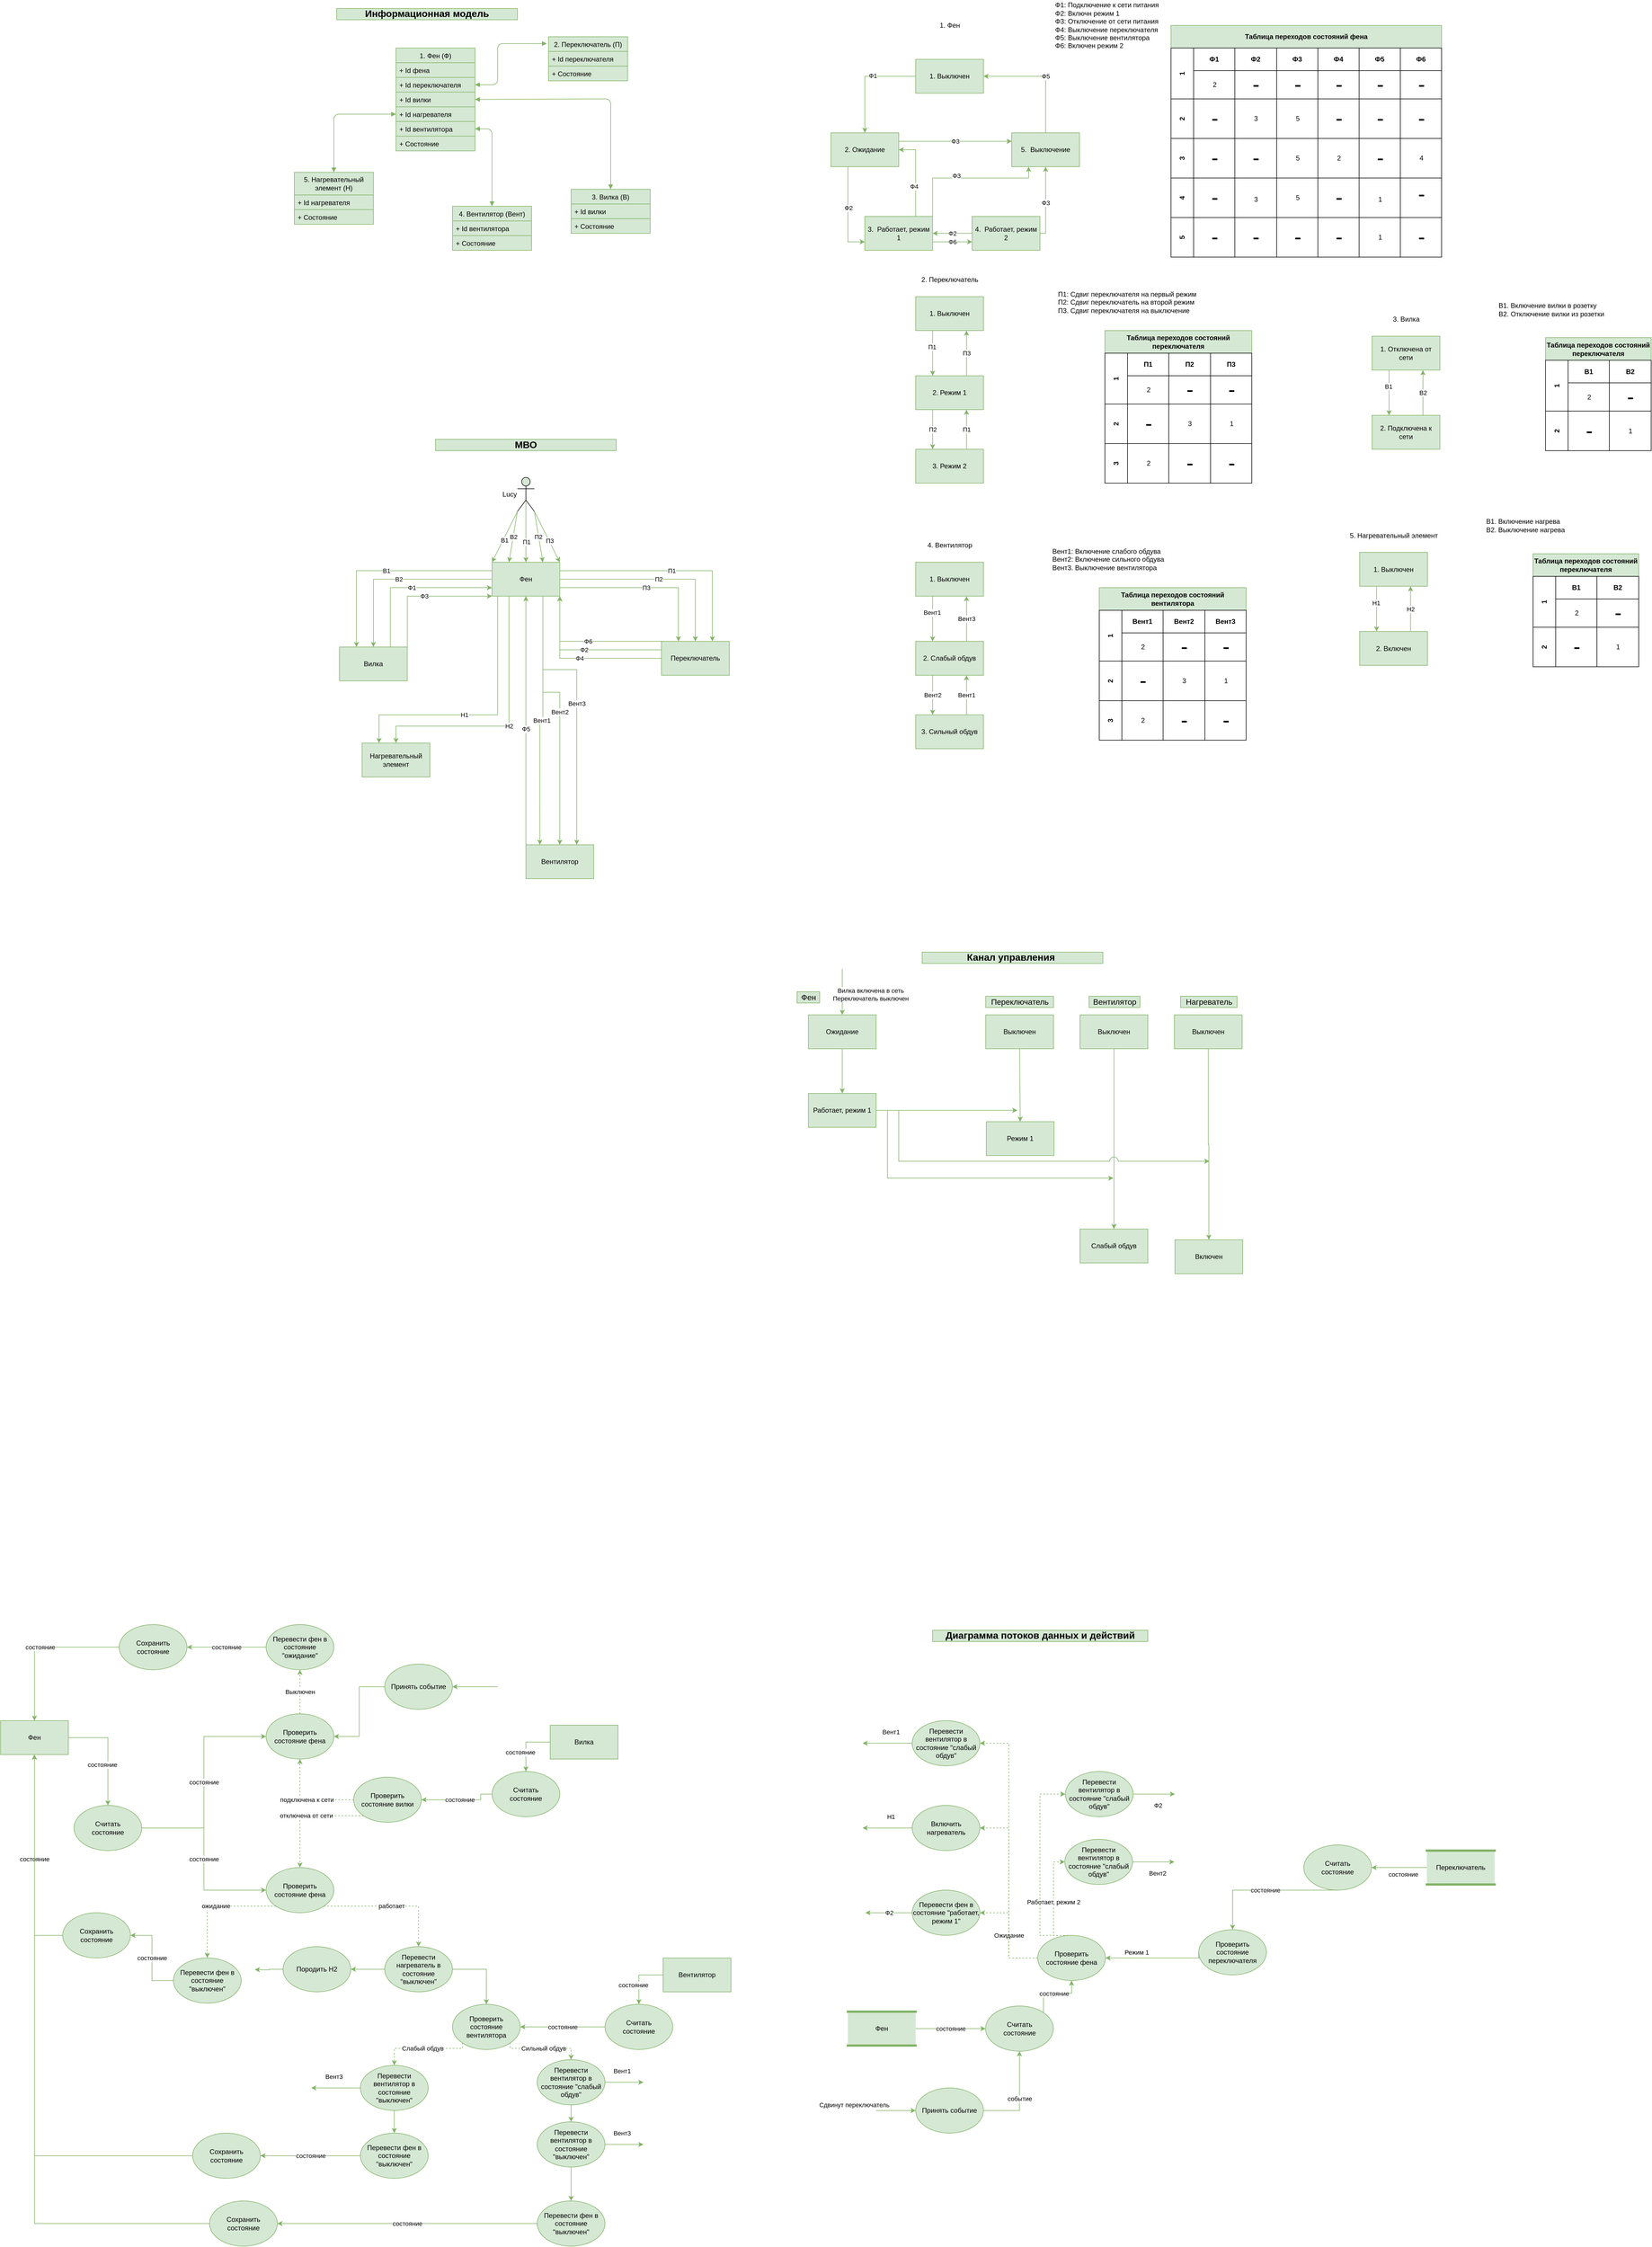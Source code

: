 <mxfile version="19.0.0" type="device"><diagram id="3tGnvXg43QilOIRD5mdn" name="Страница 1"><mxGraphModel dx="2249" dy="886" grid="1" gridSize="10" guides="1" tooltips="1" connect="1" arrows="1" fold="1" page="1" pageScale="1" pageWidth="827" pageHeight="1169" math="0" shadow="0"><root><mxCell id="0"/><mxCell id="1" parent="0"/><mxCell id="PtfS37PCCiGwzOxqSgQP-1" value="1. Фен (Ф)" style="swimlane;fontStyle=0;childLayout=stackLayout;horizontal=1;startSize=26;horizontalStack=0;resizeParent=1;resizeParentMax=0;resizeLast=0;collapsible=1;marginBottom=0;strokeColor=#82b366;fillColor=#d5e8d4;" parent="1" vertex="1"><mxGeometry x="220" y="90" width="140" height="182" as="geometry"/></mxCell><mxCell id="PtfS37PCCiGwzOxqSgQP-2" value="+ Id фена" style="text;strokeColor=#82b366;fillColor=#d5e8d4;align=left;verticalAlign=top;spacingLeft=4;spacingRight=4;overflow=hidden;rotatable=0;points=[[0,0.5],[1,0.5]];portConstraint=eastwest;" parent="PtfS37PCCiGwzOxqSgQP-1" vertex="1"><mxGeometry y="26" width="140" height="26" as="geometry"/></mxCell><mxCell id="PtfS37PCCiGwzOxqSgQP-3" value="+ Id переключателя" style="text;strokeColor=#82b366;fillColor=#d5e8d4;align=left;verticalAlign=top;spacingLeft=4;spacingRight=4;overflow=hidden;rotatable=0;points=[[0,0.5],[1,0.5]];portConstraint=eastwest;" parent="PtfS37PCCiGwzOxqSgQP-1" vertex="1"><mxGeometry y="52" width="140" height="26" as="geometry"/></mxCell><mxCell id="PtfS37PCCiGwzOxqSgQP-4" value="+ Id вилки" style="text;strokeColor=#82b366;fillColor=#d5e8d4;align=left;verticalAlign=top;spacingLeft=4;spacingRight=4;overflow=hidden;rotatable=0;points=[[0,0.5],[1,0.5]];portConstraint=eastwest;" parent="PtfS37PCCiGwzOxqSgQP-1" vertex="1"><mxGeometry y="78" width="140" height="26" as="geometry"/></mxCell><mxCell id="PtfS37PCCiGwzOxqSgQP-6" value="+ Id нагревателя" style="text;strokeColor=#82b366;fillColor=#d5e8d4;align=left;verticalAlign=top;spacingLeft=4;spacingRight=4;overflow=hidden;rotatable=0;points=[[0,0.5],[1,0.5]];portConstraint=eastwest;" parent="PtfS37PCCiGwzOxqSgQP-1" vertex="1"><mxGeometry y="104" width="140" height="26" as="geometry"/></mxCell><mxCell id="PtfS37PCCiGwzOxqSgQP-5" value="+ Id вентилятора" style="text;strokeColor=#82b366;fillColor=#d5e8d4;align=left;verticalAlign=top;spacingLeft=4;spacingRight=4;overflow=hidden;rotatable=0;points=[[0,0.5],[1,0.5]];portConstraint=eastwest;" parent="PtfS37PCCiGwzOxqSgQP-1" vertex="1"><mxGeometry y="130" width="140" height="26" as="geometry"/></mxCell><mxCell id="PtfS37PCCiGwzOxqSgQP-7" value="+ Состояние" style="text;strokeColor=#82b366;fillColor=#d5e8d4;align=left;verticalAlign=top;spacingLeft=4;spacingRight=4;overflow=hidden;rotatable=0;points=[[0,0.5],[1,0.5]];portConstraint=eastwest;" parent="PtfS37PCCiGwzOxqSgQP-1" vertex="1"><mxGeometry y="156" width="140" height="26" as="geometry"/></mxCell><mxCell id="PtfS37PCCiGwzOxqSgQP-15" value="2. Переключатель (П)" style="swimlane;fontStyle=0;childLayout=stackLayout;horizontal=1;startSize=26;horizontalStack=0;resizeParent=1;resizeParentMax=0;resizeLast=0;collapsible=1;marginBottom=0;strokeColor=#82b366;fillColor=#d5e8d4;" parent="1" vertex="1"><mxGeometry x="490" y="70" width="140" height="78" as="geometry"/></mxCell><mxCell id="PtfS37PCCiGwzOxqSgQP-17" value="+ Id переключателя" style="text;strokeColor=#82b366;fillColor=#d5e8d4;align=left;verticalAlign=top;spacingLeft=4;spacingRight=4;overflow=hidden;rotatable=0;points=[[0,0.5],[1,0.5]];portConstraint=eastwest;" parent="PtfS37PCCiGwzOxqSgQP-15" vertex="1"><mxGeometry y="26" width="140" height="26" as="geometry"/></mxCell><mxCell id="PtfS37PCCiGwzOxqSgQP-21" value="+ Состояние" style="text;strokeColor=#82b366;fillColor=#d5e8d4;align=left;verticalAlign=top;spacingLeft=4;spacingRight=4;overflow=hidden;rotatable=0;points=[[0,0.5],[1,0.5]];portConstraint=eastwest;" parent="PtfS37PCCiGwzOxqSgQP-15" vertex="1"><mxGeometry y="52" width="140" height="26" as="geometry"/></mxCell><mxCell id="PtfS37PCCiGwzOxqSgQP-22" value="3. Вилка (В)" style="swimlane;fontStyle=0;childLayout=stackLayout;horizontal=1;startSize=26;horizontalStack=0;resizeParent=1;resizeParentMax=0;resizeLast=0;collapsible=1;marginBottom=0;strokeColor=#82b366;fillColor=#d5e8d4;" parent="1" vertex="1"><mxGeometry x="530" y="340" width="140" height="78" as="geometry"/></mxCell><mxCell id="PtfS37PCCiGwzOxqSgQP-25" value="+ Id вилки" style="text;strokeColor=#82b366;fillColor=#d5e8d4;align=left;verticalAlign=top;spacingLeft=4;spacingRight=4;overflow=hidden;rotatable=0;points=[[0,0.5],[1,0.5]];portConstraint=eastwest;" parent="PtfS37PCCiGwzOxqSgQP-22" vertex="1"><mxGeometry y="26" width="140" height="26" as="geometry"/></mxCell><mxCell id="PtfS37PCCiGwzOxqSgQP-28" value="+ Состояние" style="text;strokeColor=#82b366;fillColor=#d5e8d4;align=left;verticalAlign=top;spacingLeft=4;spacingRight=4;overflow=hidden;rotatable=0;points=[[0,0.5],[1,0.5]];portConstraint=eastwest;" parent="PtfS37PCCiGwzOxqSgQP-22" vertex="1"><mxGeometry y="52" width="140" height="26" as="geometry"/></mxCell><mxCell id="PtfS37PCCiGwzOxqSgQP-29" value="4. Вентилятор (Вент)" style="swimlane;fontStyle=0;childLayout=stackLayout;horizontal=1;startSize=26;horizontalStack=0;resizeParent=1;resizeParentMax=0;resizeLast=0;collapsible=1;marginBottom=0;strokeColor=#82b366;fillColor=#d5e8d4;" parent="1" vertex="1"><mxGeometry x="320" y="370" width="140" height="78" as="geometry"/></mxCell><mxCell id="PtfS37PCCiGwzOxqSgQP-34" value="+ Id вентилятора" style="text;strokeColor=#82b366;fillColor=#d5e8d4;align=left;verticalAlign=top;spacingLeft=4;spacingRight=4;overflow=hidden;rotatable=0;points=[[0,0.5],[1,0.5]];portConstraint=eastwest;" parent="PtfS37PCCiGwzOxqSgQP-29" vertex="1"><mxGeometry y="26" width="140" height="26" as="geometry"/></mxCell><mxCell id="PtfS37PCCiGwzOxqSgQP-35" value="+ Состояние" style="text;strokeColor=#82b366;fillColor=#d5e8d4;align=left;verticalAlign=top;spacingLeft=4;spacingRight=4;overflow=hidden;rotatable=0;points=[[0,0.5],[1,0.5]];portConstraint=eastwest;" parent="PtfS37PCCiGwzOxqSgQP-29" vertex="1"><mxGeometry y="52" width="140" height="26" as="geometry"/></mxCell><mxCell id="PtfS37PCCiGwzOxqSgQP-36" value="5. Нагревательный элемент (Н)" style="swimlane;fontStyle=0;childLayout=stackLayout;horizontal=1;startSize=40;horizontalStack=0;resizeParent=1;resizeParentMax=0;resizeLast=0;collapsible=1;marginBottom=0;strokeColor=#82b366;fillColor=#d5e8d4;whiteSpace=wrap;" parent="1" vertex="1"><mxGeometry x="40" y="310" width="140" height="92" as="geometry"/></mxCell><mxCell id="PtfS37PCCiGwzOxqSgQP-40" value="+ Id нагревателя" style="text;strokeColor=#82b366;fillColor=#d5e8d4;align=left;verticalAlign=top;spacingLeft=4;spacingRight=4;overflow=hidden;rotatable=0;points=[[0,0.5],[1,0.5]];portConstraint=eastwest;" parent="PtfS37PCCiGwzOxqSgQP-36" vertex="1"><mxGeometry y="40" width="140" height="26" as="geometry"/></mxCell><mxCell id="PtfS37PCCiGwzOxqSgQP-42" value="+ Состояние" style="text;strokeColor=#82b366;fillColor=#d5e8d4;align=left;verticalAlign=top;spacingLeft=4;spacingRight=4;overflow=hidden;rotatable=0;points=[[0,0.5],[1,0.5]];portConstraint=eastwest;" parent="PtfS37PCCiGwzOxqSgQP-36" vertex="1"><mxGeometry y="66" width="140" height="26" as="geometry"/></mxCell><mxCell id="PtfS37PCCiGwzOxqSgQP-43" value="" style="endArrow=block;startArrow=block;endFill=1;startFill=1;html=1;exitX=0.5;exitY=0;exitDx=0;exitDy=0;entryX=0;entryY=0.5;entryDx=0;entryDy=0;fillColor=#d5e8d4;strokeColor=#82b366;" parent="1" source="PtfS37PCCiGwzOxqSgQP-36" target="PtfS37PCCiGwzOxqSgQP-6" edge="1"><mxGeometry width="160" relative="1" as="geometry"><mxPoint x="60" y="190" as="sourcePoint"/><mxPoint x="220" y="190" as="targetPoint"/><Array as="points"><mxPoint x="110" y="207"/></Array></mxGeometry></mxCell><mxCell id="PtfS37PCCiGwzOxqSgQP-44" value="" style="endArrow=block;startArrow=block;endFill=1;startFill=1;html=1;exitX=1;exitY=0.5;exitDx=0;exitDy=0;entryX=-0.021;entryY=0.154;entryDx=0;entryDy=0;entryPerimeter=0;fillColor=#d5e8d4;strokeColor=#82b366;" parent="1" source="PtfS37PCCiGwzOxqSgQP-3" target="PtfS37PCCiGwzOxqSgQP-15" edge="1"><mxGeometry width="160" relative="1" as="geometry"><mxPoint x="410" y="303" as="sourcePoint"/><mxPoint x="520" y="200" as="targetPoint"/><Array as="points"><mxPoint x="400" y="155"/><mxPoint x="400" y="82"/></Array></mxGeometry></mxCell><mxCell id="PtfS37PCCiGwzOxqSgQP-46" value="" style="endArrow=block;startArrow=block;endFill=1;startFill=1;html=1;exitX=1;exitY=0.5;exitDx=0;exitDy=0;entryX=0.5;entryY=0;entryDx=0;entryDy=0;fillColor=#d5e8d4;strokeColor=#82b366;" parent="1" source="PtfS37PCCiGwzOxqSgQP-4" target="PtfS37PCCiGwzOxqSgQP-22" edge="1"><mxGeometry width="160" relative="1" as="geometry"><mxPoint x="360" y="175.5" as="sourcePoint"/><mxPoint x="537.06" y="162.512" as="targetPoint"/><Array as="points"><mxPoint x="600" y="180"/></Array></mxGeometry></mxCell><mxCell id="PtfS37PCCiGwzOxqSgQP-47" value="" style="endArrow=block;startArrow=block;endFill=1;startFill=1;html=1;exitX=1;exitY=0.5;exitDx=0;exitDy=0;entryX=0.5;entryY=0;entryDx=0;entryDy=0;fillColor=#d5e8d4;strokeColor=#82b366;" parent="1" source="PtfS37PCCiGwzOxqSgQP-5" target="PtfS37PCCiGwzOxqSgQP-29" edge="1"><mxGeometry width="160" relative="1" as="geometry"><mxPoint x="380" y="175" as="sourcePoint"/><mxPoint x="557.06" y="162.012" as="targetPoint"/><Array as="points"><mxPoint x="390" y="233"/></Array></mxGeometry></mxCell><mxCell id="PtfS37PCCiGwzOxqSgQP-54" style="edgeStyle=orthogonalEdgeStyle;rounded=0;orthogonalLoop=1;jettySize=auto;html=1;exitX=0;exitY=0.5;exitDx=0;exitDy=0;entryX=0.5;entryY=0;entryDx=0;entryDy=0;fillColor=#d5e8d4;strokeColor=#82b366;" parent="1" source="PtfS37PCCiGwzOxqSgQP-50" target="PtfS37PCCiGwzOxqSgQP-51" edge="1"><mxGeometry relative="1" as="geometry"/></mxCell><mxCell id="PtfS37PCCiGwzOxqSgQP-62" value="Ф1" style="edgeLabel;html=1;align=center;verticalAlign=middle;resizable=0;points=[];" parent="PtfS37PCCiGwzOxqSgQP-54" vertex="1" connectable="0"><mxGeometry x="-0.195" y="-1" relative="1" as="geometry"><mxPoint as="offset"/></mxGeometry></mxCell><mxCell id="PtfS37PCCiGwzOxqSgQP-50" value="1. Выключен" style="rounded=0;whiteSpace=wrap;html=1;fillColor=#d5e8d4;strokeColor=#82b366;" parent="1" vertex="1"><mxGeometry x="1140" y="110" width="120" height="60" as="geometry"/></mxCell><mxCell id="PtfS37PCCiGwzOxqSgQP-55" style="edgeStyle=orthogonalEdgeStyle;rounded=0;orthogonalLoop=1;jettySize=auto;html=1;exitX=0.25;exitY=1;exitDx=0;exitDy=0;entryX=0;entryY=0.75;entryDx=0;entryDy=0;fillColor=#d5e8d4;strokeColor=#82b366;" parent="1" source="PtfS37PCCiGwzOxqSgQP-51" target="PtfS37PCCiGwzOxqSgQP-52" edge="1"><mxGeometry relative="1" as="geometry"/></mxCell><mxCell id="PtfS37PCCiGwzOxqSgQP-63" value="Ф2" style="edgeLabel;html=1;align=center;verticalAlign=middle;resizable=0;points=[];" parent="PtfS37PCCiGwzOxqSgQP-55" vertex="1" connectable="0"><mxGeometry x="-0.102" y="1" relative="1" as="geometry"><mxPoint as="offset"/></mxGeometry></mxCell><mxCell id="BYbfy2_T_JBG_iwp8KDe-6" value="Ф3" style="edgeStyle=orthogonalEdgeStyle;rounded=0;orthogonalLoop=1;jettySize=auto;html=1;exitX=1;exitY=0.25;exitDx=0;exitDy=0;entryX=0;entryY=0.25;entryDx=0;entryDy=0;fillColor=#d5e8d4;strokeColor=#82b366;" parent="1" source="PtfS37PCCiGwzOxqSgQP-51" target="PtfS37PCCiGwzOxqSgQP-53" edge="1"><mxGeometry relative="1" as="geometry"/></mxCell><mxCell id="PtfS37PCCiGwzOxqSgQP-51" value="2. Ожидание" style="rounded=0;whiteSpace=wrap;html=1;fillColor=#d5e8d4;strokeColor=#82b366;" parent="1" vertex="1"><mxGeometry x="990" y="240" width="120" height="60" as="geometry"/></mxCell><mxCell id="PtfS37PCCiGwzOxqSgQP-57" style="edgeStyle=orthogonalEdgeStyle;rounded=0;orthogonalLoop=1;jettySize=auto;html=1;exitX=1;exitY=0.5;exitDx=0;exitDy=0;entryX=0.25;entryY=1;entryDx=0;entryDy=0;fillColor=#d5e8d4;strokeColor=#82b366;" parent="1" source="PtfS37PCCiGwzOxqSgQP-52" target="PtfS37PCCiGwzOxqSgQP-53" edge="1"><mxGeometry relative="1" as="geometry"><Array as="points"><mxPoint x="1170" y="320"/><mxPoint x="1340" y="320"/></Array></mxGeometry></mxCell><mxCell id="PtfS37PCCiGwzOxqSgQP-65" value="Ф3" style="edgeLabel;html=1;align=center;verticalAlign=middle;resizable=0;points=[];" parent="PtfS37PCCiGwzOxqSgQP-57" vertex="1" connectable="0"><mxGeometry x="-0.031" y="4" relative="1" as="geometry"><mxPoint as="offset"/></mxGeometry></mxCell><mxCell id="PtfS37PCCiGwzOxqSgQP-71" style="edgeStyle=orthogonalEdgeStyle;rounded=0;orthogonalLoop=1;jettySize=auto;html=1;exitX=0.5;exitY=0;exitDx=0;exitDy=0;entryX=1;entryY=0.5;entryDx=0;entryDy=0;fillColor=#d5e8d4;strokeColor=#82b366;" parent="1" source="PtfS37PCCiGwzOxqSgQP-52" target="PtfS37PCCiGwzOxqSgQP-51" edge="1"><mxGeometry relative="1" as="geometry"><Array as="points"><mxPoint x="1140" y="388"/><mxPoint x="1140" y="270"/></Array></mxGeometry></mxCell><mxCell id="PtfS37PCCiGwzOxqSgQP-75" value="Ф4" style="edgeLabel;html=1;align=center;verticalAlign=middle;resizable=0;points=[];" parent="PtfS37PCCiGwzOxqSgQP-71" vertex="1" connectable="0"><mxGeometry x="-0.068" y="3" relative="1" as="geometry"><mxPoint as="offset"/></mxGeometry></mxCell><mxCell id="nUEszTqWy5mE8jK46XSS-9" value="Ф6" style="edgeStyle=orthogonalEdgeStyle;rounded=0;orthogonalLoop=1;jettySize=auto;html=1;exitX=1;exitY=0.75;exitDx=0;exitDy=0;entryX=0;entryY=0.75;entryDx=0;entryDy=0;fillColor=#d5e8d4;strokeColor=#82b366;" parent="1" source="PtfS37PCCiGwzOxqSgQP-52" target="nUEszTqWy5mE8jK46XSS-8" edge="1"><mxGeometry relative="1" as="geometry"/></mxCell><mxCell id="PtfS37PCCiGwzOxqSgQP-52" value="3.&amp;nbsp; Работает, режим 1" style="rounded=0;whiteSpace=wrap;html=1;fillColor=#d5e8d4;strokeColor=#82b366;" parent="1" vertex="1"><mxGeometry x="1050" y="388" width="120" height="60" as="geometry"/></mxCell><mxCell id="PtfS37PCCiGwzOxqSgQP-59" value="Ф5" style="edgeStyle=orthogonalEdgeStyle;rounded=0;orthogonalLoop=1;jettySize=auto;exitX=0.5;exitY=0;exitDx=0;exitDy=0;entryX=1;entryY=0.5;entryDx=0;entryDy=0;html=1;fillColor=#d5e8d4;strokeColor=#82b366;" parent="1" source="PtfS37PCCiGwzOxqSgQP-53" target="PtfS37PCCiGwzOxqSgQP-50" edge="1"><mxGeometry x="-0.048" relative="1" as="geometry"><mxPoint as="offset"/></mxGeometry></mxCell><mxCell id="PtfS37PCCiGwzOxqSgQP-53" value="5.&amp;nbsp; Выключение" style="rounded=0;whiteSpace=wrap;html=1;fillColor=#d5e8d4;strokeColor=#82b366;" parent="1" vertex="1"><mxGeometry x="1310" y="240" width="120" height="60" as="geometry"/></mxCell><mxCell id="PtfS37PCCiGwzOxqSgQP-61" value="1. Фен" style="text;html=1;align=center;verticalAlign=middle;resizable=0;points=[];autosize=1;strokeColor=none;" parent="1" vertex="1"><mxGeometry x="1175" y="40" width="50" height="20" as="geometry"/></mxCell><mxCell id="PtfS37PCCiGwzOxqSgQP-67" value="Ф1: Подключение к сети питания&lt;br&gt;Ф2: Включн режим 1&lt;br&gt;Ф3: Отключение от сети питания&lt;br&gt;Ф4: Выключение переключателя&lt;br&gt;Ф5: Выключение вентилятора&lt;br&gt;Ф6: Включен режим 2" style="text;html=1;align=left;verticalAlign=middle;resizable=0;points=[];autosize=1;strokeColor=none;" parent="1" vertex="1"><mxGeometry x="1385" y="5" width="200" height="90" as="geometry"/></mxCell><mxCell id="PtfS37PCCiGwzOxqSgQP-91" value="Таблица переходов состояний фена" style="shape=table;childLayout=tableLayout;rowLines=0;columnLines=0;startSize=40;html=1;whiteSpace=wrap;collapsible=0;recursiveResize=0;expand=0;pointerEvents=0;fontStyle=1;align=center;fillColor=#d5e8d4;strokeColor=#82b366;" parent="1" vertex="1"><mxGeometry x="1592" y="50" width="479" height="410" as="geometry"/></mxCell><mxCell id="PtfS37PCCiGwzOxqSgQP-92" value="1" style="swimlane;horizontal=0;points=[[0,0.5],[1,0.5]];portConstraint=eastwest;startSize=40;html=1;whiteSpace=wrap;collapsible=0;recursiveResize=0;expand=0;pointerEvents=0;fontStyle=1" parent="PtfS37PCCiGwzOxqSgQP-91" vertex="1"><mxGeometry y="40" width="479" height="90" as="geometry"/></mxCell><mxCell id="PtfS37PCCiGwzOxqSgQP-93" value="Ф1" style="swimlane;connectable=0;startSize=40;html=1;whiteSpace=wrap;collapsible=0;recursiveResize=0;expand=0;pointerEvents=0;" parent="PtfS37PCCiGwzOxqSgQP-92" vertex="1"><mxGeometry x="40" width="73" height="90" as="geometry"/></mxCell><mxCell id="PtfS37PCCiGwzOxqSgQP-144" value="2" style="text;html=1;align=center;verticalAlign=middle;resizable=0;points=[];autosize=1;fillColor=#ffffff;" parent="PtfS37PCCiGwzOxqSgQP-93" vertex="1"><mxGeometry x="26.5" y="55" width="20" height="20" as="geometry"/></mxCell><mxCell id="PtfS37PCCiGwzOxqSgQP-94" value="Ф2" style="swimlane;connectable=0;startSize=40;html=1;whiteSpace=wrap;collapsible=0;recursiveResize=0;expand=0;pointerEvents=0;" parent="PtfS37PCCiGwzOxqSgQP-92" vertex="1"><mxGeometry x="113" width="74" height="90" as="geometry"/></mxCell><mxCell id="PtfS37PCCiGwzOxqSgQP-156" value="&lt;font style=&quot;font-size: 37px&quot;&gt;-&lt;/font&gt;" style="text;html=1;align=center;verticalAlign=middle;resizable=0;points=[];autosize=1;fillColor=#ffffff;" parent="PtfS37PCCiGwzOxqSgQP-94" vertex="1"><mxGeometry x="22" y="50" width="30" height="30" as="geometry"/></mxCell><mxCell id="PtfS37PCCiGwzOxqSgQP-95" value="Ф3" style="swimlane;connectable=0;startSize=40;html=1;whiteSpace=wrap;collapsible=0;recursiveResize=0;expand=0;pointerEvents=0;" parent="PtfS37PCCiGwzOxqSgQP-92" vertex="1"><mxGeometry x="187" width="73" height="90" as="geometry"/></mxCell><mxCell id="PtfS37PCCiGwzOxqSgQP-160" value="&lt;font style=&quot;font-size: 37px&quot;&gt;-&lt;/font&gt;" style="text;html=1;align=center;verticalAlign=middle;resizable=0;points=[];autosize=1;fillColor=#ffffff;" parent="PtfS37PCCiGwzOxqSgQP-95" vertex="1"><mxGeometry x="21.5" y="50" width="30" height="30" as="geometry"/></mxCell><mxCell id="PtfS37PCCiGwzOxqSgQP-136" value="Ф4" style="swimlane;connectable=0;startSize=40;html=1;whiteSpace=wrap;collapsible=0;recursiveResize=0;expand=0;pointerEvents=0;" parent="PtfS37PCCiGwzOxqSgQP-92" vertex="1"><mxGeometry x="260" width="73" height="90" as="geometry"/></mxCell><mxCell id="PtfS37PCCiGwzOxqSgQP-166" value="&lt;font style=&quot;font-size: 37px&quot;&gt;-&lt;/font&gt;" style="text;html=1;align=center;verticalAlign=middle;resizable=0;points=[];autosize=1;fillColor=#ffffff;" parent="PtfS37PCCiGwzOxqSgQP-136" vertex="1"><mxGeometry x="21.5" y="50" width="30" height="30" as="geometry"/></mxCell><mxCell id="PtfS37PCCiGwzOxqSgQP-140" value="Ф5" style="swimlane;connectable=0;startSize=40;html=1;whiteSpace=wrap;collapsible=0;recursiveResize=0;expand=0;pointerEvents=0;" parent="PtfS37PCCiGwzOxqSgQP-92" vertex="1"><mxGeometry x="333" width="73" height="90" as="geometry"/></mxCell><mxCell id="PtfS37PCCiGwzOxqSgQP-167" value="&lt;font style=&quot;font-size: 37px&quot;&gt;-&lt;/font&gt;" style="text;html=1;align=center;verticalAlign=middle;resizable=0;points=[];autosize=1;fillColor=#ffffff;" parent="PtfS37PCCiGwzOxqSgQP-140" vertex="1"><mxGeometry x="21.5" y="50" width="30" height="30" as="geometry"/></mxCell><mxCell id="nUEszTqWy5mE8jK46XSS-23" value="Ф6" style="swimlane;connectable=0;startSize=40;html=1;whiteSpace=wrap;collapsible=0;recursiveResize=0;expand=0;pointerEvents=0;" parent="PtfS37PCCiGwzOxqSgQP-92" vertex="1"><mxGeometry x="406" width="73" height="90" as="geometry"/></mxCell><mxCell id="nUEszTqWy5mE8jK46XSS-35" value="&lt;font style=&quot;font-size: 37px&quot;&gt;-&lt;/font&gt;" style="text;html=1;align=center;verticalAlign=middle;resizable=0;points=[];autosize=1;fillColor=#ffffff;" parent="nUEszTqWy5mE8jK46XSS-23" vertex="1"><mxGeometry x="21.5" y="50" width="30" height="30" as="geometry"/></mxCell><mxCell id="PtfS37PCCiGwzOxqSgQP-96" value="2" style="swimlane;horizontal=0;points=[[0,0.5],[1,0.5]];portConstraint=eastwest;startSize=40;html=1;whiteSpace=wrap;collapsible=0;recursiveResize=0;expand=0;pointerEvents=0;" parent="PtfS37PCCiGwzOxqSgQP-91" vertex="1"><mxGeometry y="130" width="479" height="70" as="geometry"/></mxCell><mxCell id="PtfS37PCCiGwzOxqSgQP-97" value="" style="swimlane;connectable=0;startSize=0;html=1;whiteSpace=wrap;collapsible=0;recursiveResize=0;expand=0;pointerEvents=0;" parent="PtfS37PCCiGwzOxqSgQP-96" vertex="1"><mxGeometry x="40" width="73" height="70" as="geometry"/></mxCell><mxCell id="PtfS37PCCiGwzOxqSgQP-145" value="&lt;font style=&quot;font-size: 37px&quot;&gt;-&lt;/font&gt;" style="text;html=1;align=center;verticalAlign=middle;resizable=0;points=[];autosize=1;fillColor=#ffffff;" parent="PtfS37PCCiGwzOxqSgQP-97" vertex="1"><mxGeometry x="21.5" y="20" width="30" height="30" as="geometry"/></mxCell><mxCell id="PtfS37PCCiGwzOxqSgQP-98" value="" style="swimlane;connectable=0;startSize=0;html=1;whiteSpace=wrap;collapsible=0;recursiveResize=0;expand=0;pointerEvents=0;" parent="PtfS37PCCiGwzOxqSgQP-96" vertex="1"><mxGeometry x="113" width="74" height="70" as="geometry"/></mxCell><mxCell id="PtfS37PCCiGwzOxqSgQP-148" value="3" style="text;html=1;align=center;verticalAlign=middle;resizable=0;points=[];autosize=1;fillColor=#ffffff;" parent="PtfS37PCCiGwzOxqSgQP-98" vertex="1"><mxGeometry x="27" y="25" width="20" height="20" as="geometry"/></mxCell><mxCell id="PtfS37PCCiGwzOxqSgQP-99" value="" style="swimlane;connectable=0;startSize=0;html=1;whiteSpace=wrap;collapsible=0;recursiveResize=0;expand=0;pointerEvents=0;" parent="PtfS37PCCiGwzOxqSgQP-96" vertex="1"><mxGeometry x="187" width="73" height="70" as="geometry"/></mxCell><mxCell id="PtfS37PCCiGwzOxqSgQP-162" value="5" style="text;html=1;align=center;verticalAlign=middle;resizable=0;points=[];autosize=1;fillColor=#ffffff;" parent="PtfS37PCCiGwzOxqSgQP-99" vertex="1"><mxGeometry x="26.5" y="25" width="20" height="20" as="geometry"/></mxCell><mxCell id="PtfS37PCCiGwzOxqSgQP-137" style="swimlane;connectable=0;startSize=0;html=1;whiteSpace=wrap;collapsible=0;recursiveResize=0;expand=0;pointerEvents=0;" parent="PtfS37PCCiGwzOxqSgQP-96" vertex="1"><mxGeometry x="260" width="73" height="70" as="geometry"/></mxCell><mxCell id="PtfS37PCCiGwzOxqSgQP-168" value="&lt;font style=&quot;font-size: 37px&quot;&gt;-&lt;/font&gt;" style="text;html=1;align=center;verticalAlign=middle;resizable=0;points=[];autosize=1;fillColor=#ffffff;" parent="PtfS37PCCiGwzOxqSgQP-137" vertex="1"><mxGeometry x="21.5" y="20" width="30" height="30" as="geometry"/></mxCell><mxCell id="PtfS37PCCiGwzOxqSgQP-141" style="swimlane;connectable=0;startSize=0;html=1;whiteSpace=wrap;collapsible=0;recursiveResize=0;expand=0;pointerEvents=0;" parent="PtfS37PCCiGwzOxqSgQP-96" vertex="1"><mxGeometry x="333" width="73" height="70" as="geometry"/></mxCell><mxCell id="PtfS37PCCiGwzOxqSgQP-169" value="&lt;font style=&quot;font-size: 37px&quot;&gt;-&lt;/font&gt;" style="text;html=1;align=center;verticalAlign=middle;resizable=0;points=[];autosize=1;fillColor=#ffffff;" parent="PtfS37PCCiGwzOxqSgQP-141" vertex="1"><mxGeometry x="21.5" y="20" width="30" height="30" as="geometry"/></mxCell><mxCell id="nUEszTqWy5mE8jK46XSS-24" style="swimlane;connectable=0;startSize=0;html=1;whiteSpace=wrap;collapsible=0;recursiveResize=0;expand=0;pointerEvents=0;" parent="PtfS37PCCiGwzOxqSgQP-96" vertex="1"><mxGeometry x="406" width="73" height="70" as="geometry"/></mxCell><mxCell id="nUEszTqWy5mE8jK46XSS-39" value="&lt;font style=&quot;font-size: 37px&quot;&gt;-&lt;/font&gt;" style="text;html=1;align=center;verticalAlign=middle;resizable=0;points=[];autosize=1;fillColor=#ffffff;" parent="nUEszTqWy5mE8jK46XSS-24" vertex="1"><mxGeometry x="21.5" y="20" width="30" height="30" as="geometry"/></mxCell><mxCell id="PtfS37PCCiGwzOxqSgQP-149" value="3" style="swimlane;horizontal=0;points=[[0,0.5],[1,0.5]];portConstraint=eastwest;startSize=40;html=1;whiteSpace=wrap;collapsible=0;recursiveResize=0;expand=0;pointerEvents=0;" parent="PtfS37PCCiGwzOxqSgQP-91" vertex="1"><mxGeometry y="200" width="479" height="70" as="geometry"/></mxCell><mxCell id="PtfS37PCCiGwzOxqSgQP-150" value="" style="swimlane;connectable=0;startSize=0;html=1;whiteSpace=wrap;collapsible=0;recursiveResize=0;expand=0;pointerEvents=0;" parent="PtfS37PCCiGwzOxqSgQP-149" vertex="1"><mxGeometry x="40" width="73" height="70" as="geometry"/></mxCell><mxCell id="PtfS37PCCiGwzOxqSgQP-151" value="&lt;font style=&quot;font-size: 37px&quot;&gt;-&lt;/font&gt;" style="text;html=1;align=center;verticalAlign=middle;resizable=0;points=[];autosize=1;fillColor=#ffffff;" parent="PtfS37PCCiGwzOxqSgQP-150" vertex="1"><mxGeometry x="21.5" y="20" width="30" height="30" as="geometry"/></mxCell><mxCell id="PtfS37PCCiGwzOxqSgQP-152" value="" style="swimlane;connectable=0;startSize=0;html=1;whiteSpace=wrap;collapsible=0;recursiveResize=0;expand=0;pointerEvents=0;" parent="PtfS37PCCiGwzOxqSgQP-149" vertex="1"><mxGeometry x="113" width="74" height="70" as="geometry"/></mxCell><mxCell id="nUEszTqWy5mE8jK46XSS-36" value="&lt;font style=&quot;font-size: 37px&quot;&gt;-&lt;/font&gt;" style="text;html=1;align=center;verticalAlign=middle;resizable=0;points=[];autosize=1;fillColor=#ffffff;" parent="PtfS37PCCiGwzOxqSgQP-152" vertex="1"><mxGeometry x="22" y="20" width="30" height="30" as="geometry"/></mxCell><mxCell id="PtfS37PCCiGwzOxqSgQP-153" value="" style="swimlane;connectable=0;startSize=0;html=1;whiteSpace=wrap;collapsible=0;recursiveResize=0;expand=0;pointerEvents=0;" parent="PtfS37PCCiGwzOxqSgQP-149" vertex="1"><mxGeometry x="187" width="73" height="70" as="geometry"/></mxCell><mxCell id="PtfS37PCCiGwzOxqSgQP-163" value="5" style="text;html=1;align=center;verticalAlign=middle;resizable=0;points=[];autosize=1;fillColor=#ffffff;" parent="PtfS37PCCiGwzOxqSgQP-153" vertex="1"><mxGeometry x="26.5" y="25" width="20" height="20" as="geometry"/></mxCell><mxCell id="PtfS37PCCiGwzOxqSgQP-154" style="swimlane;connectable=0;startSize=0;html=1;whiteSpace=wrap;collapsible=0;recursiveResize=0;expand=0;pointerEvents=0;" parent="PtfS37PCCiGwzOxqSgQP-149" vertex="1"><mxGeometry x="260" width="73" height="70" as="geometry"/></mxCell><mxCell id="PtfS37PCCiGwzOxqSgQP-172" value="2" style="text;html=1;align=center;verticalAlign=middle;resizable=0;points=[];autosize=1;fillColor=#ffffff;" parent="PtfS37PCCiGwzOxqSgQP-154" vertex="1"><mxGeometry x="26.5" y="25" width="20" height="20" as="geometry"/></mxCell><mxCell id="PtfS37PCCiGwzOxqSgQP-155" style="swimlane;connectable=0;startSize=0;html=1;whiteSpace=wrap;collapsible=0;recursiveResize=0;expand=0;pointerEvents=0;" parent="PtfS37PCCiGwzOxqSgQP-149" vertex="1"><mxGeometry x="333" width="73" height="70" as="geometry"/></mxCell><mxCell id="PtfS37PCCiGwzOxqSgQP-170" value="&lt;font style=&quot;font-size: 37px&quot;&gt;-&lt;/font&gt;" style="text;html=1;align=center;verticalAlign=middle;resizable=0;points=[];autosize=1;fillColor=#ffffff;" parent="PtfS37PCCiGwzOxqSgQP-155" vertex="1"><mxGeometry x="21.5" y="20" width="30" height="30" as="geometry"/></mxCell><mxCell id="nUEszTqWy5mE8jK46XSS-25" style="swimlane;connectable=0;startSize=0;html=1;whiteSpace=wrap;collapsible=0;recursiveResize=0;expand=0;pointerEvents=0;" parent="PtfS37PCCiGwzOxqSgQP-149" vertex="1"><mxGeometry x="406" width="73" height="70" as="geometry"/></mxCell><mxCell id="nUEszTqWy5mE8jK46XSS-34" value="4" style="text;html=1;align=center;verticalAlign=middle;resizable=0;points=[];autosize=1;fillColor=#ffffff;" parent="nUEszTqWy5mE8jK46XSS-25" vertex="1"><mxGeometry x="26.5" y="25" width="20" height="20" as="geometry"/></mxCell><mxCell id="PtfS37PCCiGwzOxqSgQP-132" value="4" style="swimlane;horizontal=0;points=[[0,0.5],[1,0.5]];portConstraint=eastwest;startSize=40;html=1;whiteSpace=wrap;collapsible=0;recursiveResize=0;expand=0;pointerEvents=0;" parent="PtfS37PCCiGwzOxqSgQP-91" vertex="1"><mxGeometry y="270" width="479" height="70" as="geometry"/></mxCell><mxCell id="PtfS37PCCiGwzOxqSgQP-133" style="swimlane;connectable=0;startSize=0;html=1;whiteSpace=wrap;collapsible=0;recursiveResize=0;expand=0;pointerEvents=0;" parent="PtfS37PCCiGwzOxqSgQP-132" vertex="1"><mxGeometry x="40" width="73" height="70" as="geometry"/></mxCell><mxCell id="nUEszTqWy5mE8jK46XSS-37" value="&lt;font style=&quot;font-size: 37px&quot;&gt;-&lt;/font&gt;" style="text;html=1;align=center;verticalAlign=middle;resizable=0;points=[];autosize=1;fillColor=#ffffff;" parent="PtfS37PCCiGwzOxqSgQP-133" vertex="1"><mxGeometry x="21.5" y="20" width="30" height="30" as="geometry"/></mxCell><mxCell id="PtfS37PCCiGwzOxqSgQP-134" style="swimlane;connectable=0;startSize=0;html=1;whiteSpace=wrap;collapsible=0;recursiveResize=0;expand=0;pointerEvents=0;" parent="PtfS37PCCiGwzOxqSgQP-132" vertex="1"><mxGeometry x="113" width="74" height="70" as="geometry"/></mxCell><mxCell id="nUEszTqWy5mE8jK46XSS-43" value="3" style="text;html=1;align=center;verticalAlign=middle;resizable=0;points=[];autosize=1;fillColor=#ffffff;" parent="PtfS37PCCiGwzOxqSgQP-134" vertex="1"><mxGeometry x="27" y="28" width="20" height="20" as="geometry"/></mxCell><mxCell id="PtfS37PCCiGwzOxqSgQP-135" style="swimlane;connectable=0;startSize=0;html=1;whiteSpace=wrap;collapsible=0;recursiveResize=0;expand=0;pointerEvents=0;" parent="PtfS37PCCiGwzOxqSgQP-132" vertex="1"><mxGeometry x="187" width="73" height="70" as="geometry"/></mxCell><mxCell id="nUEszTqWy5mE8jK46XSS-44" value="5" style="text;html=1;align=center;verticalAlign=middle;resizable=0;points=[];autosize=1;fillColor=#ffffff;" parent="PtfS37PCCiGwzOxqSgQP-135" vertex="1"><mxGeometry x="26.5" y="25" width="20" height="20" as="geometry"/></mxCell><mxCell id="PtfS37PCCiGwzOxqSgQP-139" style="swimlane;connectable=0;startSize=0;html=1;whiteSpace=wrap;collapsible=0;recursiveResize=0;expand=0;pointerEvents=0;" parent="PtfS37PCCiGwzOxqSgQP-132" vertex="1"><mxGeometry x="260" width="73" height="70" as="geometry"/></mxCell><mxCell id="nUEszTqWy5mE8jK46XSS-38" value="&lt;font style=&quot;font-size: 37px&quot;&gt;-&lt;/font&gt;" style="text;html=1;align=center;verticalAlign=middle;resizable=0;points=[];autosize=1;fillColor=#ffffff;" parent="PtfS37PCCiGwzOxqSgQP-139" vertex="1"><mxGeometry x="21.5" y="20" width="30" height="30" as="geometry"/></mxCell><mxCell id="PtfS37PCCiGwzOxqSgQP-143" style="swimlane;connectable=0;startSize=0;html=1;whiteSpace=wrap;collapsible=0;recursiveResize=0;expand=0;pointerEvents=0;" parent="PtfS37PCCiGwzOxqSgQP-132" vertex="1"><mxGeometry x="333" width="73" height="70" as="geometry"/></mxCell><mxCell id="PtfS37PCCiGwzOxqSgQP-173" value="1" style="text;html=1;align=center;verticalAlign=middle;resizable=0;points=[];autosize=1;fillColor=#ffffff;" parent="PtfS37PCCiGwzOxqSgQP-143" vertex="1"><mxGeometry x="26.5" y="28" width="20" height="20" as="geometry"/></mxCell><mxCell id="nUEszTqWy5mE8jK46XSS-26" style="swimlane;connectable=0;startSize=0;html=1;whiteSpace=wrap;collapsible=0;recursiveResize=0;expand=0;pointerEvents=0;" parent="PtfS37PCCiGwzOxqSgQP-132" vertex="1"><mxGeometry x="406" width="73" height="70" as="geometry"/></mxCell><mxCell id="nUEszTqWy5mE8jK46XSS-40" value="&lt;font style=&quot;font-size: 37px&quot;&gt;-&lt;/font&gt;" style="text;html=1;align=center;verticalAlign=middle;resizable=0;points=[];autosize=1;fillColor=#ffffff;" parent="nUEszTqWy5mE8jK46XSS-26" vertex="1"><mxGeometry x="21.5" y="14" width="30" height="30" as="geometry"/></mxCell><mxCell id="nUEszTqWy5mE8jK46XSS-27" value="5" style="swimlane;horizontal=0;points=[[0,0.5],[1,0.5]];portConstraint=eastwest;startSize=40;html=1;whiteSpace=wrap;collapsible=0;recursiveResize=0;expand=0;pointerEvents=0;" parent="PtfS37PCCiGwzOxqSgQP-91" vertex="1"><mxGeometry y="340" width="479" height="70" as="geometry"/></mxCell><mxCell id="nUEszTqWy5mE8jK46XSS-28" style="swimlane;connectable=0;startSize=0;html=1;whiteSpace=wrap;collapsible=0;recursiveResize=0;expand=0;pointerEvents=0;" parent="nUEszTqWy5mE8jK46XSS-27" vertex="1"><mxGeometry x="40" width="73" height="70" as="geometry"/></mxCell><mxCell id="PtfS37PCCiGwzOxqSgQP-147" value="&lt;font style=&quot;font-size: 37px&quot;&gt;-&lt;/font&gt;" style="text;html=1;align=center;verticalAlign=middle;resizable=0;points=[];autosize=1;fillColor=#ffffff;" parent="nUEszTqWy5mE8jK46XSS-28" vertex="1"><mxGeometry x="21.5" y="20" width="30" height="30" as="geometry"/></mxCell><mxCell id="nUEszTqWy5mE8jK46XSS-29" style="swimlane;connectable=0;startSize=0;html=1;whiteSpace=wrap;collapsible=0;recursiveResize=0;expand=0;pointerEvents=0;" parent="nUEszTqWy5mE8jK46XSS-27" vertex="1"><mxGeometry x="113" width="74" height="70" as="geometry"/></mxCell><mxCell id="PtfS37PCCiGwzOxqSgQP-159" value="&lt;font style=&quot;font-size: 37px&quot;&gt;-&lt;/font&gt;" style="text;html=1;align=center;verticalAlign=middle;resizable=0;points=[];autosize=1;fillColor=#ffffff;" parent="nUEszTqWy5mE8jK46XSS-29" vertex="1"><mxGeometry x="22" y="20" width="30" height="30" as="geometry"/></mxCell><mxCell id="nUEszTqWy5mE8jK46XSS-30" style="swimlane;connectable=0;startSize=0;html=1;whiteSpace=wrap;collapsible=0;recursiveResize=0;expand=0;pointerEvents=0;" parent="nUEszTqWy5mE8jK46XSS-27" vertex="1"><mxGeometry x="187" width="73" height="70" as="geometry"/></mxCell><mxCell id="PtfS37PCCiGwzOxqSgQP-161" value="&lt;font style=&quot;font-size: 37px&quot;&gt;-&lt;/font&gt;" style="text;html=1;align=center;verticalAlign=middle;resizable=0;points=[];autosize=1;fillColor=#ffffff;" parent="nUEszTqWy5mE8jK46XSS-30" vertex="1"><mxGeometry x="21.5" y="20" width="30" height="30" as="geometry"/></mxCell><mxCell id="nUEszTqWy5mE8jK46XSS-31" style="swimlane;connectable=0;startSize=0;html=1;whiteSpace=wrap;collapsible=0;recursiveResize=0;expand=0;pointerEvents=0;" parent="nUEszTqWy5mE8jK46XSS-27" vertex="1"><mxGeometry x="260" width="73" height="70" as="geometry"/></mxCell><mxCell id="PtfS37PCCiGwzOxqSgQP-171" value="&lt;font style=&quot;font-size: 37px&quot;&gt;-&lt;/font&gt;" style="text;html=1;align=center;verticalAlign=middle;resizable=0;points=[];autosize=1;fillColor=#ffffff;" parent="nUEszTqWy5mE8jK46XSS-31" vertex="1"><mxGeometry x="21.5" y="20" width="30" height="30" as="geometry"/></mxCell><mxCell id="nUEszTqWy5mE8jK46XSS-32" style="swimlane;connectable=0;startSize=0;html=1;whiteSpace=wrap;collapsible=0;recursiveResize=0;expand=0;pointerEvents=0;" parent="nUEszTqWy5mE8jK46XSS-27" vertex="1"><mxGeometry x="333" width="73" height="70" as="geometry"/></mxCell><mxCell id="nUEszTqWy5mE8jK46XSS-42" value="1" style="text;html=1;align=center;verticalAlign=middle;resizable=0;points=[];autosize=1;fillColor=#ffffff;" parent="nUEszTqWy5mE8jK46XSS-32" vertex="1"><mxGeometry x="26.5" y="25" width="20" height="20" as="geometry"/></mxCell><mxCell id="nUEszTqWy5mE8jK46XSS-33" style="swimlane;connectable=0;startSize=0;html=1;whiteSpace=wrap;collapsible=0;recursiveResize=0;expand=0;pointerEvents=0;" parent="nUEszTqWy5mE8jK46XSS-27" vertex="1"><mxGeometry x="406" width="73" height="70" as="geometry"/></mxCell><mxCell id="nUEszTqWy5mE8jK46XSS-41" value="&lt;font style=&quot;font-size: 37px&quot;&gt;-&lt;/font&gt;" style="text;html=1;align=center;verticalAlign=middle;resizable=0;points=[];autosize=1;fillColor=#ffffff;" parent="nUEszTqWy5mE8jK46XSS-33" vertex="1"><mxGeometry x="21.5" y="20" width="30" height="30" as="geometry"/></mxCell><mxCell id="PtfS37PCCiGwzOxqSgQP-180" style="edgeStyle=orthogonalEdgeStyle;rounded=0;orthogonalLoop=1;jettySize=auto;html=1;exitX=0.25;exitY=1;exitDx=0;exitDy=0;entryX=0.25;entryY=0;entryDx=0;entryDy=0;fillColor=#d5e8d4;strokeColor=#82b366;" parent="1" source="PtfS37PCCiGwzOxqSgQP-177" target="PtfS37PCCiGwzOxqSgQP-178" edge="1"><mxGeometry relative="1" as="geometry"/></mxCell><mxCell id="PtfS37PCCiGwzOxqSgQP-184" value="П1" style="edgeLabel;html=1;align=center;verticalAlign=middle;resizable=0;points=[];" parent="PtfS37PCCiGwzOxqSgQP-180" vertex="1" connectable="0"><mxGeometry x="-0.273" y="-1" relative="1" as="geometry"><mxPoint as="offset"/></mxGeometry></mxCell><mxCell id="PtfS37PCCiGwzOxqSgQP-177" value="1. Выключен" style="rounded=0;whiteSpace=wrap;html=1;fillColor=#d5e8d4;strokeColor=#82b366;" parent="1" vertex="1"><mxGeometry x="1140" y="530" width="120" height="60" as="geometry"/></mxCell><mxCell id="PtfS37PCCiGwzOxqSgQP-181" value="П2" style="edgeStyle=orthogonalEdgeStyle;rounded=0;orthogonalLoop=1;jettySize=auto;html=1;exitX=0.25;exitY=1;exitDx=0;exitDy=0;entryX=0.25;entryY=0;entryDx=0;entryDy=0;fillColor=#d5e8d4;strokeColor=#82b366;" parent="1" source="PtfS37PCCiGwzOxqSgQP-178" target="PtfS37PCCiGwzOxqSgQP-179" edge="1"><mxGeometry relative="1" as="geometry"><Array as="points"><mxPoint x="1170" y="760"/><mxPoint x="1170" y="760"/></Array></mxGeometry></mxCell><mxCell id="PtfS37PCCiGwzOxqSgQP-182" value="П3" style="edgeStyle=orthogonalEdgeStyle;rounded=0;orthogonalLoop=1;jettySize=auto;html=1;exitX=0.75;exitY=0;exitDx=0;exitDy=0;entryX=0.75;entryY=1;entryDx=0;entryDy=0;fillColor=#d5e8d4;strokeColor=#82b366;" parent="1" source="PtfS37PCCiGwzOxqSgQP-178" target="PtfS37PCCiGwzOxqSgQP-177" edge="1"><mxGeometry relative="1" as="geometry"/></mxCell><mxCell id="PtfS37PCCiGwzOxqSgQP-178" value="2. Режим 1" style="rounded=0;whiteSpace=wrap;html=1;fillColor=#d5e8d4;strokeColor=#82b366;" parent="1" vertex="1"><mxGeometry x="1140" y="670" width="120" height="60" as="geometry"/></mxCell><mxCell id="PtfS37PCCiGwzOxqSgQP-183" value="П1" style="edgeStyle=orthogonalEdgeStyle;rounded=0;orthogonalLoop=1;jettySize=auto;html=1;exitX=0.75;exitY=0;exitDx=0;exitDy=0;entryX=0.75;entryY=1;entryDx=0;entryDy=0;fillColor=#d5e8d4;strokeColor=#82b366;" parent="1" source="PtfS37PCCiGwzOxqSgQP-179" target="PtfS37PCCiGwzOxqSgQP-178" edge="1"><mxGeometry relative="1" as="geometry"/></mxCell><mxCell id="PtfS37PCCiGwzOxqSgQP-179" value="3. Режим 2" style="rounded=0;whiteSpace=wrap;html=1;fillColor=#d5e8d4;strokeColor=#82b366;" parent="1" vertex="1"><mxGeometry x="1140" y="800" width="120" height="60" as="geometry"/></mxCell><mxCell id="PtfS37PCCiGwzOxqSgQP-185" value="2. Переключатель" style="text;html=1;align=center;verticalAlign=middle;resizable=0;points=[];autosize=1;strokeColor=none;" parent="1" vertex="1"><mxGeometry x="1140" y="490" width="120" height="20" as="geometry"/></mxCell><mxCell id="PtfS37PCCiGwzOxqSgQP-186" value="П1: Сдвиг переключателя на первый режим&lt;br&gt;П2: Сдвиг переключатель на второй режим&lt;br&gt;П3. Сдвиг переключателя на выключение" style="text;html=1;align=left;verticalAlign=middle;resizable=0;points=[];autosize=1;strokeColor=none;" parent="1" vertex="1"><mxGeometry x="1390" y="515" width="260" height="50" as="geometry"/></mxCell><mxCell id="PtfS37PCCiGwzOxqSgQP-187" value="Таблица переходов состояний переключателя" style="shape=table;childLayout=tableLayout;rowLines=0;columnLines=0;startSize=40;html=1;whiteSpace=wrap;collapsible=0;recursiveResize=0;expand=0;pointerEvents=0;fontStyle=1;align=center;fillColor=#d5e8d4;strokeColor=#82b366;" parent="1" vertex="1"><mxGeometry x="1475" y="590" width="260" height="270" as="geometry"/></mxCell><mxCell id="PtfS37PCCiGwzOxqSgQP-188" value="1" style="swimlane;horizontal=0;points=[[0,0.5],[1,0.5]];portConstraint=eastwest;startSize=40;html=1;whiteSpace=wrap;collapsible=0;recursiveResize=0;expand=0;pointerEvents=0;fontStyle=1" parent="PtfS37PCCiGwzOxqSgQP-187" vertex="1"><mxGeometry y="40" width="260" height="90" as="geometry"/></mxCell><mxCell id="PtfS37PCCiGwzOxqSgQP-189" value="П1" style="swimlane;connectable=0;startSize=40;html=1;whiteSpace=wrap;collapsible=0;recursiveResize=0;expand=0;pointerEvents=0;" parent="PtfS37PCCiGwzOxqSgQP-188" vertex="1"><mxGeometry x="40" width="73" height="90" as="geometry"/></mxCell><mxCell id="PtfS37PCCiGwzOxqSgQP-190" value="2" style="text;html=1;align=center;verticalAlign=middle;resizable=0;points=[];autosize=1;fillColor=#ffffff;" parent="PtfS37PCCiGwzOxqSgQP-189" vertex="1"><mxGeometry x="26.5" y="55" width="20" height="20" as="geometry"/></mxCell><mxCell id="PtfS37PCCiGwzOxqSgQP-191" value="П2" style="swimlane;connectable=0;startSize=40;html=1;whiteSpace=wrap;collapsible=0;recursiveResize=0;expand=0;pointerEvents=0;" parent="PtfS37PCCiGwzOxqSgQP-188" vertex="1"><mxGeometry x="113" width="74" height="90" as="geometry"/></mxCell><mxCell id="PtfS37PCCiGwzOxqSgQP-192" value="&lt;font style=&quot;font-size: 37px&quot;&gt;-&lt;/font&gt;" style="text;html=1;align=center;verticalAlign=middle;resizable=0;points=[];autosize=1;fillColor=#ffffff;" parent="PtfS37PCCiGwzOxqSgQP-191" vertex="1"><mxGeometry x="22" y="50" width="30" height="30" as="geometry"/></mxCell><mxCell id="PtfS37PCCiGwzOxqSgQP-193" value="П3" style="swimlane;connectable=0;startSize=40;html=1;whiteSpace=wrap;collapsible=0;recursiveResize=0;expand=0;pointerEvents=0;" parent="PtfS37PCCiGwzOxqSgQP-188" vertex="1"><mxGeometry x="187" width="73" height="90" as="geometry"/></mxCell><mxCell id="PtfS37PCCiGwzOxqSgQP-194" value="&lt;font style=&quot;font-size: 37px&quot;&gt;-&lt;/font&gt;" style="text;html=1;align=center;verticalAlign=middle;resizable=0;points=[];autosize=1;fillColor=#ffffff;" parent="PtfS37PCCiGwzOxqSgQP-193" vertex="1"><mxGeometry x="21.5" y="50" width="30" height="30" as="geometry"/></mxCell><mxCell id="PtfS37PCCiGwzOxqSgQP-199" value="2" style="swimlane;horizontal=0;points=[[0,0.5],[1,0.5]];portConstraint=eastwest;startSize=40;html=1;whiteSpace=wrap;collapsible=0;recursiveResize=0;expand=0;pointerEvents=0;" parent="PtfS37PCCiGwzOxqSgQP-187" vertex="1"><mxGeometry y="130" width="260" height="70" as="geometry"/></mxCell><mxCell id="PtfS37PCCiGwzOxqSgQP-200" value="" style="swimlane;connectable=0;startSize=0;html=1;whiteSpace=wrap;collapsible=0;recursiveResize=0;expand=0;pointerEvents=0;" parent="PtfS37PCCiGwzOxqSgQP-199" vertex="1"><mxGeometry x="40" width="73" height="70" as="geometry"/></mxCell><mxCell id="PtfS37PCCiGwzOxqSgQP-201" value="&lt;font style=&quot;font-size: 37px&quot;&gt;-&lt;/font&gt;" style="text;html=1;align=center;verticalAlign=middle;resizable=0;points=[];autosize=1;fillColor=#ffffff;" parent="PtfS37PCCiGwzOxqSgQP-200" vertex="1"><mxGeometry x="21.5" y="20" width="30" height="30" as="geometry"/></mxCell><mxCell id="PtfS37PCCiGwzOxqSgQP-202" value="" style="swimlane;connectable=0;startSize=0;html=1;whiteSpace=wrap;collapsible=0;recursiveResize=0;expand=0;pointerEvents=0;" parent="PtfS37PCCiGwzOxqSgQP-199" vertex="1"><mxGeometry x="113" width="74" height="70" as="geometry"/></mxCell><mxCell id="PtfS37PCCiGwzOxqSgQP-203" value="3" style="text;html=1;align=center;verticalAlign=middle;resizable=0;points=[];autosize=1;fillColor=#ffffff;" parent="PtfS37PCCiGwzOxqSgQP-202" vertex="1"><mxGeometry x="27" y="25" width="20" height="20" as="geometry"/></mxCell><mxCell id="PtfS37PCCiGwzOxqSgQP-204" value="" style="swimlane;connectable=0;startSize=0;html=1;whiteSpace=wrap;collapsible=0;recursiveResize=0;expand=0;pointerEvents=0;" parent="PtfS37PCCiGwzOxqSgQP-199" vertex="1"><mxGeometry x="187" width="73" height="70" as="geometry"/></mxCell><mxCell id="PtfS37PCCiGwzOxqSgQP-205" value="1" style="text;html=1;align=center;verticalAlign=middle;resizable=0;points=[];autosize=1;fillColor=#ffffff;" parent="PtfS37PCCiGwzOxqSgQP-204" vertex="1"><mxGeometry x="26.5" y="25" width="20" height="20" as="geometry"/></mxCell><mxCell id="PtfS37PCCiGwzOxqSgQP-210" value="3" style="swimlane;horizontal=0;points=[[0,0.5],[1,0.5]];portConstraint=eastwest;startSize=40;html=1;whiteSpace=wrap;collapsible=0;recursiveResize=0;expand=0;pointerEvents=0;" parent="PtfS37PCCiGwzOxqSgQP-187" vertex="1"><mxGeometry y="200" width="260" height="70" as="geometry"/></mxCell><mxCell id="PtfS37PCCiGwzOxqSgQP-211" value="" style="swimlane;connectable=0;startSize=0;html=1;whiteSpace=wrap;collapsible=0;recursiveResize=0;expand=0;pointerEvents=0;" parent="PtfS37PCCiGwzOxqSgQP-210" vertex="1"><mxGeometry x="40" width="73" height="70" as="geometry"/></mxCell><mxCell id="PtfS37PCCiGwzOxqSgQP-232" value="2" style="text;html=1;align=center;verticalAlign=middle;resizable=0;points=[];autosize=1;fillColor=#ffffff;" parent="PtfS37PCCiGwzOxqSgQP-211" vertex="1"><mxGeometry x="26.5" y="25" width="20" height="20" as="geometry"/></mxCell><mxCell id="PtfS37PCCiGwzOxqSgQP-213" value="" style="swimlane;connectable=0;startSize=0;html=1;whiteSpace=wrap;collapsible=0;recursiveResize=0;expand=0;pointerEvents=0;" parent="PtfS37PCCiGwzOxqSgQP-210" vertex="1"><mxGeometry x="113" width="74" height="70" as="geometry"/></mxCell><mxCell id="PtfS37PCCiGwzOxqSgQP-214" value="&lt;font style=&quot;font-size: 37px&quot;&gt;-&lt;/font&gt;" style="text;html=1;align=center;verticalAlign=middle;resizable=0;points=[];autosize=1;fillColor=#ffffff;" parent="PtfS37PCCiGwzOxqSgQP-213" vertex="1"><mxGeometry x="22" y="20" width="30" height="30" as="geometry"/></mxCell><mxCell id="PtfS37PCCiGwzOxqSgQP-215" value="" style="swimlane;connectable=0;startSize=0;html=1;whiteSpace=wrap;collapsible=0;recursiveResize=0;expand=0;pointerEvents=0;" parent="PtfS37PCCiGwzOxqSgQP-210" vertex="1"><mxGeometry x="187" width="73" height="70" as="geometry"/></mxCell><mxCell id="PtfS37PCCiGwzOxqSgQP-233" value="&lt;font style=&quot;font-size: 37px&quot;&gt;-&lt;/font&gt;" style="text;html=1;align=center;verticalAlign=middle;resizable=0;points=[];autosize=1;fillColor=#ffffff;" parent="PtfS37PCCiGwzOxqSgQP-215" vertex="1"><mxGeometry x="21.5" y="20" width="30" height="30" as="geometry"/></mxCell><mxCell id="PtfS37PCCiGwzOxqSgQP-234" style="edgeStyle=orthogonalEdgeStyle;rounded=0;orthogonalLoop=1;jettySize=auto;html=1;exitX=0.25;exitY=1;exitDx=0;exitDy=0;entryX=0.25;entryY=0;entryDx=0;entryDy=0;fillColor=#d5e8d4;strokeColor=#82b366;" parent="1" source="PtfS37PCCiGwzOxqSgQP-236" target="PtfS37PCCiGwzOxqSgQP-239" edge="1"><mxGeometry relative="1" as="geometry"/></mxCell><mxCell id="PtfS37PCCiGwzOxqSgQP-235" value="Вент1" style="edgeLabel;html=1;align=center;verticalAlign=middle;resizable=0;points=[];" parent="PtfS37PCCiGwzOxqSgQP-234" vertex="1" connectable="0"><mxGeometry x="-0.273" y="-1" relative="1" as="geometry"><mxPoint as="offset"/></mxGeometry></mxCell><mxCell id="PtfS37PCCiGwzOxqSgQP-236" value="1. Выключен" style="rounded=0;whiteSpace=wrap;html=1;fillColor=#d5e8d4;strokeColor=#82b366;" parent="1" vertex="1"><mxGeometry x="1140" y="1000" width="120" height="60" as="geometry"/></mxCell><mxCell id="PtfS37PCCiGwzOxqSgQP-237" value="Вент2" style="edgeStyle=orthogonalEdgeStyle;rounded=0;orthogonalLoop=1;jettySize=auto;html=1;exitX=0.25;exitY=1;exitDx=0;exitDy=0;entryX=0.25;entryY=0;entryDx=0;entryDy=0;fillColor=#d5e8d4;strokeColor=#82b366;" parent="1" source="PtfS37PCCiGwzOxqSgQP-239" target="PtfS37PCCiGwzOxqSgQP-241" edge="1"><mxGeometry relative="1" as="geometry"><Array as="points"><mxPoint x="1170" y="1230"/><mxPoint x="1170" y="1230"/></Array></mxGeometry></mxCell><mxCell id="PtfS37PCCiGwzOxqSgQP-238" value="Вент3" style="edgeStyle=orthogonalEdgeStyle;rounded=0;orthogonalLoop=1;jettySize=auto;html=1;exitX=0.75;exitY=0;exitDx=0;exitDy=0;entryX=0.75;entryY=1;entryDx=0;entryDy=0;fillColor=#d5e8d4;strokeColor=#82b366;" parent="1" source="PtfS37PCCiGwzOxqSgQP-239" target="PtfS37PCCiGwzOxqSgQP-236" edge="1"><mxGeometry relative="1" as="geometry"/></mxCell><mxCell id="PtfS37PCCiGwzOxqSgQP-239" value="2. Слабый обдув" style="rounded=0;whiteSpace=wrap;html=1;fillColor=#d5e8d4;strokeColor=#82b366;" parent="1" vertex="1"><mxGeometry x="1140" y="1140" width="120" height="60" as="geometry"/></mxCell><mxCell id="PtfS37PCCiGwzOxqSgQP-240" value="Вент1" style="edgeStyle=orthogonalEdgeStyle;rounded=0;orthogonalLoop=1;jettySize=auto;html=1;exitX=0.75;exitY=0;exitDx=0;exitDy=0;entryX=0.75;entryY=1;entryDx=0;entryDy=0;fillColor=#d5e8d4;strokeColor=#82b366;" parent="1" source="PtfS37PCCiGwzOxqSgQP-241" target="PtfS37PCCiGwzOxqSgQP-239" edge="1"><mxGeometry relative="1" as="geometry"/></mxCell><mxCell id="PtfS37PCCiGwzOxqSgQP-241" value="3. Сильный обдув" style="rounded=0;whiteSpace=wrap;html=1;fillColor=#d5e8d4;strokeColor=#82b366;" parent="1" vertex="1"><mxGeometry x="1140" y="1270" width="120" height="60" as="geometry"/></mxCell><mxCell id="PtfS37PCCiGwzOxqSgQP-242" value="4. Вентилятор" style="text;html=1;align=center;verticalAlign=middle;resizable=0;points=[];autosize=1;strokeColor=none;" parent="1" vertex="1"><mxGeometry x="1155" y="960" width="90" height="20" as="geometry"/></mxCell><mxCell id="PtfS37PCCiGwzOxqSgQP-244" value="Вент1: Включение слабого обдува&lt;br&gt;Вент2: Включение сильного обдува&lt;br&gt;Вент3. Выключение вентилятора" style="text;html=1;align=left;verticalAlign=middle;resizable=0;points=[];autosize=1;strokeColor=none;" parent="1" vertex="1"><mxGeometry x="1380" y="970" width="210" height="50" as="geometry"/></mxCell><mxCell id="PtfS37PCCiGwzOxqSgQP-245" value="Таблица переходов состояний вентилятора" style="shape=table;childLayout=tableLayout;rowLines=0;columnLines=0;startSize=40;html=1;whiteSpace=wrap;collapsible=0;recursiveResize=0;expand=0;pointerEvents=0;fontStyle=1;align=center;fillColor=#d5e8d4;strokeColor=#82b366;" parent="1" vertex="1"><mxGeometry x="1465" y="1045" width="260" height="270" as="geometry"/></mxCell><mxCell id="PtfS37PCCiGwzOxqSgQP-246" value="1" style="swimlane;horizontal=0;points=[[0,0.5],[1,0.5]];portConstraint=eastwest;startSize=40;html=1;whiteSpace=wrap;collapsible=0;recursiveResize=0;expand=0;pointerEvents=0;fontStyle=1" parent="PtfS37PCCiGwzOxqSgQP-245" vertex="1"><mxGeometry y="40" width="260" height="90" as="geometry"/></mxCell><mxCell id="PtfS37PCCiGwzOxqSgQP-247" value="Вент1" style="swimlane;connectable=0;startSize=40;html=1;whiteSpace=wrap;collapsible=0;recursiveResize=0;expand=0;pointerEvents=0;" parent="PtfS37PCCiGwzOxqSgQP-246" vertex="1"><mxGeometry x="40" width="73" height="90" as="geometry"/></mxCell><mxCell id="PtfS37PCCiGwzOxqSgQP-248" value="2" style="text;html=1;align=center;verticalAlign=middle;resizable=0;points=[];autosize=1;fillColor=#ffffff;" parent="PtfS37PCCiGwzOxqSgQP-247" vertex="1"><mxGeometry x="26.5" y="55" width="20" height="20" as="geometry"/></mxCell><mxCell id="PtfS37PCCiGwzOxqSgQP-249" value="Вент2" style="swimlane;connectable=0;startSize=40;html=1;whiteSpace=wrap;collapsible=0;recursiveResize=0;expand=0;pointerEvents=0;" parent="PtfS37PCCiGwzOxqSgQP-246" vertex="1"><mxGeometry x="113" width="74" height="90" as="geometry"/></mxCell><mxCell id="PtfS37PCCiGwzOxqSgQP-250" value="&lt;font style=&quot;font-size: 37px&quot;&gt;-&lt;/font&gt;" style="text;html=1;align=center;verticalAlign=middle;resizable=0;points=[];autosize=1;fillColor=#ffffff;" parent="PtfS37PCCiGwzOxqSgQP-249" vertex="1"><mxGeometry x="22" y="50" width="30" height="30" as="geometry"/></mxCell><mxCell id="PtfS37PCCiGwzOxqSgQP-251" value="Вент3" style="swimlane;connectable=0;startSize=40;html=1;whiteSpace=wrap;collapsible=0;recursiveResize=0;expand=0;pointerEvents=0;" parent="PtfS37PCCiGwzOxqSgQP-246" vertex="1"><mxGeometry x="187" width="73" height="90" as="geometry"/></mxCell><mxCell id="PtfS37PCCiGwzOxqSgQP-252" value="&lt;font style=&quot;font-size: 37px&quot;&gt;-&lt;/font&gt;" style="text;html=1;align=center;verticalAlign=middle;resizable=0;points=[];autosize=1;fillColor=#ffffff;" parent="PtfS37PCCiGwzOxqSgQP-251" vertex="1"><mxGeometry x="21.5" y="50" width="30" height="30" as="geometry"/></mxCell><mxCell id="PtfS37PCCiGwzOxqSgQP-253" value="2" style="swimlane;horizontal=0;points=[[0,0.5],[1,0.5]];portConstraint=eastwest;startSize=40;html=1;whiteSpace=wrap;collapsible=0;recursiveResize=0;expand=0;pointerEvents=0;" parent="PtfS37PCCiGwzOxqSgQP-245" vertex="1"><mxGeometry y="130" width="260" height="70" as="geometry"/></mxCell><mxCell id="PtfS37PCCiGwzOxqSgQP-254" value="" style="swimlane;connectable=0;startSize=0;html=1;whiteSpace=wrap;collapsible=0;recursiveResize=0;expand=0;pointerEvents=0;" parent="PtfS37PCCiGwzOxqSgQP-253" vertex="1"><mxGeometry x="40" width="73" height="70" as="geometry"/></mxCell><mxCell id="PtfS37PCCiGwzOxqSgQP-255" value="&lt;font style=&quot;font-size: 37px&quot;&gt;-&lt;/font&gt;" style="text;html=1;align=center;verticalAlign=middle;resizable=0;points=[];autosize=1;fillColor=#ffffff;" parent="PtfS37PCCiGwzOxqSgQP-254" vertex="1"><mxGeometry x="21.5" y="20" width="30" height="30" as="geometry"/></mxCell><mxCell id="PtfS37PCCiGwzOxqSgQP-256" value="" style="swimlane;connectable=0;startSize=0;html=1;whiteSpace=wrap;collapsible=0;recursiveResize=0;expand=0;pointerEvents=0;" parent="PtfS37PCCiGwzOxqSgQP-253" vertex="1"><mxGeometry x="113" width="74" height="70" as="geometry"/></mxCell><mxCell id="PtfS37PCCiGwzOxqSgQP-257" value="3" style="text;html=1;align=center;verticalAlign=middle;resizable=0;points=[];autosize=1;fillColor=#ffffff;" parent="PtfS37PCCiGwzOxqSgQP-256" vertex="1"><mxGeometry x="27" y="25" width="20" height="20" as="geometry"/></mxCell><mxCell id="PtfS37PCCiGwzOxqSgQP-258" value="" style="swimlane;connectable=0;startSize=0;html=1;whiteSpace=wrap;collapsible=0;recursiveResize=0;expand=0;pointerEvents=0;" parent="PtfS37PCCiGwzOxqSgQP-253" vertex="1"><mxGeometry x="187" width="73" height="70" as="geometry"/></mxCell><mxCell id="PtfS37PCCiGwzOxqSgQP-259" value="1" style="text;html=1;align=center;verticalAlign=middle;resizable=0;points=[];autosize=1;fillColor=#ffffff;" parent="PtfS37PCCiGwzOxqSgQP-258" vertex="1"><mxGeometry x="26.5" y="25" width="20" height="20" as="geometry"/></mxCell><mxCell id="PtfS37PCCiGwzOxqSgQP-260" value="3" style="swimlane;horizontal=0;points=[[0,0.5],[1,0.5]];portConstraint=eastwest;startSize=40;html=1;whiteSpace=wrap;collapsible=0;recursiveResize=0;expand=0;pointerEvents=0;" parent="PtfS37PCCiGwzOxqSgQP-245" vertex="1"><mxGeometry y="200" width="260" height="70" as="geometry"/></mxCell><mxCell id="PtfS37PCCiGwzOxqSgQP-261" value="" style="swimlane;connectable=0;startSize=0;html=1;whiteSpace=wrap;collapsible=0;recursiveResize=0;expand=0;pointerEvents=0;" parent="PtfS37PCCiGwzOxqSgQP-260" vertex="1"><mxGeometry x="40" width="73" height="70" as="geometry"/></mxCell><mxCell id="PtfS37PCCiGwzOxqSgQP-262" value="2" style="text;html=1;align=center;verticalAlign=middle;resizable=0;points=[];autosize=1;fillColor=#ffffff;" parent="PtfS37PCCiGwzOxqSgQP-261" vertex="1"><mxGeometry x="26.5" y="25" width="20" height="20" as="geometry"/></mxCell><mxCell id="PtfS37PCCiGwzOxqSgQP-263" value="" style="swimlane;connectable=0;startSize=0;html=1;whiteSpace=wrap;collapsible=0;recursiveResize=0;expand=0;pointerEvents=0;" parent="PtfS37PCCiGwzOxqSgQP-260" vertex="1"><mxGeometry x="113" width="74" height="70" as="geometry"/></mxCell><mxCell id="PtfS37PCCiGwzOxqSgQP-264" value="&lt;font style=&quot;font-size: 37px&quot;&gt;-&lt;/font&gt;" style="text;html=1;align=center;verticalAlign=middle;resizable=0;points=[];autosize=1;fillColor=#ffffff;" parent="PtfS37PCCiGwzOxqSgQP-263" vertex="1"><mxGeometry x="22" y="20" width="30" height="30" as="geometry"/></mxCell><mxCell id="PtfS37PCCiGwzOxqSgQP-265" value="" style="swimlane;connectable=0;startSize=0;html=1;whiteSpace=wrap;collapsible=0;recursiveResize=0;expand=0;pointerEvents=0;" parent="PtfS37PCCiGwzOxqSgQP-260" vertex="1"><mxGeometry x="187" width="73" height="70" as="geometry"/></mxCell><mxCell id="PtfS37PCCiGwzOxqSgQP-266" value="&lt;font style=&quot;font-size: 37px&quot;&gt;-&lt;/font&gt;" style="text;html=1;align=center;verticalAlign=middle;resizable=0;points=[];autosize=1;fillColor=#ffffff;" parent="PtfS37PCCiGwzOxqSgQP-265" vertex="1"><mxGeometry x="21.5" y="20" width="30" height="30" as="geometry"/></mxCell><mxCell id="PtfS37PCCiGwzOxqSgQP-290" value="В1. Включение вилки в розетку&lt;br&gt;В2. Отключение вилки из розетки" style="text;html=1;align=left;verticalAlign=middle;resizable=0;points=[];autosize=1;strokeColor=none;" parent="1" vertex="1"><mxGeometry x="2170" y="537.5" width="200" height="30" as="geometry"/></mxCell><mxCell id="PtfS37PCCiGwzOxqSgQP-291" value="Таблица переходов состояний переключателя" style="shape=table;childLayout=tableLayout;rowLines=0;columnLines=0;startSize=40;html=1;whiteSpace=wrap;collapsible=0;recursiveResize=0;expand=0;pointerEvents=0;fontStyle=1;align=center;fillColor=#d5e8d4;strokeColor=#82b366;" parent="1" vertex="1"><mxGeometry x="2255" y="602.5" width="187" height="200" as="geometry"/></mxCell><mxCell id="PtfS37PCCiGwzOxqSgQP-292" value="1" style="swimlane;horizontal=0;points=[[0,0.5],[1,0.5]];portConstraint=eastwest;startSize=40;html=1;whiteSpace=wrap;collapsible=0;recursiveResize=0;expand=0;pointerEvents=0;fontStyle=1" parent="PtfS37PCCiGwzOxqSgQP-291" vertex="1"><mxGeometry y="40" width="187" height="90" as="geometry"/></mxCell><mxCell id="PtfS37PCCiGwzOxqSgQP-293" value="В1" style="swimlane;connectable=0;startSize=40;html=1;whiteSpace=wrap;collapsible=0;recursiveResize=0;expand=0;pointerEvents=0;" parent="PtfS37PCCiGwzOxqSgQP-292" vertex="1"><mxGeometry x="40" width="73" height="90" as="geometry"/></mxCell><mxCell id="PtfS37PCCiGwzOxqSgQP-294" value="2" style="text;html=1;align=center;verticalAlign=middle;resizable=0;points=[];autosize=1;fillColor=#ffffff;" parent="PtfS37PCCiGwzOxqSgQP-293" vertex="1"><mxGeometry x="26.5" y="55" width="20" height="20" as="geometry"/></mxCell><mxCell id="PtfS37PCCiGwzOxqSgQP-295" value="В2" style="swimlane;connectable=0;startSize=40;html=1;whiteSpace=wrap;collapsible=0;recursiveResize=0;expand=0;pointerEvents=0;" parent="PtfS37PCCiGwzOxqSgQP-292" vertex="1"><mxGeometry x="113" width="74" height="90" as="geometry"/></mxCell><mxCell id="PtfS37PCCiGwzOxqSgQP-296" value="&lt;font style=&quot;font-size: 37px&quot;&gt;-&lt;/font&gt;" style="text;html=1;align=center;verticalAlign=middle;resizable=0;points=[];autosize=1;fillColor=#ffffff;" parent="PtfS37PCCiGwzOxqSgQP-295" vertex="1"><mxGeometry x="22" y="50" width="30" height="30" as="geometry"/></mxCell><mxCell id="PtfS37PCCiGwzOxqSgQP-299" value="2" style="swimlane;horizontal=0;points=[[0,0.5],[1,0.5]];portConstraint=eastwest;startSize=40;html=1;whiteSpace=wrap;collapsible=0;recursiveResize=0;expand=0;pointerEvents=0;" parent="PtfS37PCCiGwzOxqSgQP-291" vertex="1"><mxGeometry y="130" width="187" height="70" as="geometry"/></mxCell><mxCell id="PtfS37PCCiGwzOxqSgQP-300" value="" style="swimlane;connectable=0;startSize=0;html=1;whiteSpace=wrap;collapsible=0;recursiveResize=0;expand=0;pointerEvents=0;" parent="PtfS37PCCiGwzOxqSgQP-299" vertex="1"><mxGeometry x="40" width="73" height="70" as="geometry"/></mxCell><mxCell id="PtfS37PCCiGwzOxqSgQP-301" value="&lt;font style=&quot;font-size: 37px&quot;&gt;-&lt;/font&gt;" style="text;html=1;align=center;verticalAlign=middle;resizable=0;points=[];autosize=1;fillColor=#ffffff;" parent="PtfS37PCCiGwzOxqSgQP-300" vertex="1"><mxGeometry x="21.5" y="20" width="30" height="30" as="geometry"/></mxCell><mxCell id="PtfS37PCCiGwzOxqSgQP-302" value="" style="swimlane;connectable=0;startSize=0;html=1;whiteSpace=wrap;collapsible=0;recursiveResize=0;expand=0;pointerEvents=0;" parent="PtfS37PCCiGwzOxqSgQP-299" vertex="1"><mxGeometry x="113" width="74" height="70" as="geometry"/></mxCell><mxCell id="PtfS37PCCiGwzOxqSgQP-303" value="1" style="text;html=1;align=center;verticalAlign=middle;resizable=0;points=[];autosize=1;fillColor=#ffffff;" parent="PtfS37PCCiGwzOxqSgQP-302" vertex="1"><mxGeometry x="27" y="25" width="20" height="20" as="geometry"/></mxCell><mxCell id="PtfS37PCCiGwzOxqSgQP-313" style="edgeStyle=orthogonalEdgeStyle;rounded=0;orthogonalLoop=1;jettySize=auto;html=1;exitX=0.25;exitY=1;exitDx=0;exitDy=0;entryX=0.25;entryY=0;entryDx=0;entryDy=0;fillColor=#d5e8d4;strokeColor=#82b366;" parent="1" source="PtfS37PCCiGwzOxqSgQP-315" target="PtfS37PCCiGwzOxqSgQP-317" edge="1"><mxGeometry relative="1" as="geometry"/></mxCell><mxCell id="PtfS37PCCiGwzOxqSgQP-314" value="В1" style="edgeLabel;html=1;align=center;verticalAlign=middle;resizable=0;points=[];" parent="PtfS37PCCiGwzOxqSgQP-313" vertex="1" connectable="0"><mxGeometry x="-0.273" y="-1" relative="1" as="geometry"><mxPoint as="offset"/></mxGeometry></mxCell><mxCell id="PtfS37PCCiGwzOxqSgQP-315" value="1. Отключена от сети" style="rounded=0;whiteSpace=wrap;html=1;fillColor=#d5e8d4;strokeColor=#82b366;" parent="1" vertex="1"><mxGeometry x="1948" y="600" width="120" height="60" as="geometry"/></mxCell><mxCell id="PtfS37PCCiGwzOxqSgQP-316" value="В2" style="edgeStyle=orthogonalEdgeStyle;rounded=0;orthogonalLoop=1;jettySize=auto;html=1;exitX=0.75;exitY=0;exitDx=0;exitDy=0;entryX=0.75;entryY=1;entryDx=0;entryDy=0;fillColor=#d5e8d4;strokeColor=#82b366;" parent="1" source="PtfS37PCCiGwzOxqSgQP-317" target="PtfS37PCCiGwzOxqSgQP-315" edge="1"><mxGeometry relative="1" as="geometry"/></mxCell><mxCell id="PtfS37PCCiGwzOxqSgQP-317" value="2. Подключена к сети" style="rounded=0;whiteSpace=wrap;html=1;fillColor=#d5e8d4;strokeColor=#82b366;" parent="1" vertex="1"><mxGeometry x="1948" y="740" width="120" height="60" as="geometry"/></mxCell><mxCell id="PtfS37PCCiGwzOxqSgQP-318" value="3. Вилка" style="text;html=1;align=center;verticalAlign=middle;resizable=0;points=[];autosize=1;strokeColor=none;" parent="1" vertex="1"><mxGeometry x="1978" y="560" width="60" height="20" as="geometry"/></mxCell><mxCell id="PtfS37PCCiGwzOxqSgQP-319" value="В1. Включение нагрева&lt;br&gt;В2. Выключение нагрева" style="text;html=1;align=left;verticalAlign=middle;resizable=0;points=[];autosize=1;strokeColor=none;" parent="1" vertex="1"><mxGeometry x="2148" y="920" width="150" height="30" as="geometry"/></mxCell><mxCell id="PtfS37PCCiGwzOxqSgQP-320" value="Таблица переходов состояний переключателя" style="shape=table;childLayout=tableLayout;rowLines=0;columnLines=0;startSize=40;html=1;whiteSpace=wrap;collapsible=0;recursiveResize=0;expand=0;pointerEvents=0;fontStyle=1;align=center;fillColor=#d5e8d4;strokeColor=#82b366;" parent="1" vertex="1"><mxGeometry x="2233" y="985" width="187" height="200" as="geometry"/></mxCell><mxCell id="PtfS37PCCiGwzOxqSgQP-321" value="1" style="swimlane;horizontal=0;points=[[0,0.5],[1,0.5]];portConstraint=eastwest;startSize=40;html=1;whiteSpace=wrap;collapsible=0;recursiveResize=0;expand=0;pointerEvents=0;fontStyle=1" parent="PtfS37PCCiGwzOxqSgQP-320" vertex="1"><mxGeometry y="40" width="187" height="90" as="geometry"/></mxCell><mxCell id="PtfS37PCCiGwzOxqSgQP-322" value="В1" style="swimlane;connectable=0;startSize=40;html=1;whiteSpace=wrap;collapsible=0;recursiveResize=0;expand=0;pointerEvents=0;" parent="PtfS37PCCiGwzOxqSgQP-321" vertex="1"><mxGeometry x="40" width="73" height="90" as="geometry"/></mxCell><mxCell id="PtfS37PCCiGwzOxqSgQP-323" value="2" style="text;html=1;align=center;verticalAlign=middle;resizable=0;points=[];autosize=1;fillColor=#ffffff;" parent="PtfS37PCCiGwzOxqSgQP-322" vertex="1"><mxGeometry x="26.5" y="55" width="20" height="20" as="geometry"/></mxCell><mxCell id="PtfS37PCCiGwzOxqSgQP-324" value="В2" style="swimlane;connectable=0;startSize=40;html=1;whiteSpace=wrap;collapsible=0;recursiveResize=0;expand=0;pointerEvents=0;" parent="PtfS37PCCiGwzOxqSgQP-321" vertex="1"><mxGeometry x="113" width="74" height="90" as="geometry"/></mxCell><mxCell id="PtfS37PCCiGwzOxqSgQP-325" value="&lt;font style=&quot;font-size: 37px&quot;&gt;-&lt;/font&gt;" style="text;html=1;align=center;verticalAlign=middle;resizable=0;points=[];autosize=1;fillColor=#ffffff;" parent="PtfS37PCCiGwzOxqSgQP-324" vertex="1"><mxGeometry x="22" y="50" width="30" height="30" as="geometry"/></mxCell><mxCell id="PtfS37PCCiGwzOxqSgQP-326" value="2" style="swimlane;horizontal=0;points=[[0,0.5],[1,0.5]];portConstraint=eastwest;startSize=40;html=1;whiteSpace=wrap;collapsible=0;recursiveResize=0;expand=0;pointerEvents=0;" parent="PtfS37PCCiGwzOxqSgQP-320" vertex="1"><mxGeometry y="130" width="187" height="70" as="geometry"/></mxCell><mxCell id="PtfS37PCCiGwzOxqSgQP-327" value="" style="swimlane;connectable=0;startSize=0;html=1;whiteSpace=wrap;collapsible=0;recursiveResize=0;expand=0;pointerEvents=0;" parent="PtfS37PCCiGwzOxqSgQP-326" vertex="1"><mxGeometry x="40" width="73" height="70" as="geometry"/></mxCell><mxCell id="PtfS37PCCiGwzOxqSgQP-328" value="&lt;font style=&quot;font-size: 37px&quot;&gt;-&lt;/font&gt;" style="text;html=1;align=center;verticalAlign=middle;resizable=0;points=[];autosize=1;fillColor=#ffffff;" parent="PtfS37PCCiGwzOxqSgQP-327" vertex="1"><mxGeometry x="21.5" y="20" width="30" height="30" as="geometry"/></mxCell><mxCell id="PtfS37PCCiGwzOxqSgQP-329" value="" style="swimlane;connectable=0;startSize=0;html=1;whiteSpace=wrap;collapsible=0;recursiveResize=0;expand=0;pointerEvents=0;" parent="PtfS37PCCiGwzOxqSgQP-326" vertex="1"><mxGeometry x="113" width="74" height="70" as="geometry"/></mxCell><mxCell id="PtfS37PCCiGwzOxqSgQP-330" value="1" style="text;html=1;align=center;verticalAlign=middle;resizable=0;points=[];autosize=1;fillColor=#ffffff;" parent="PtfS37PCCiGwzOxqSgQP-329" vertex="1"><mxGeometry x="27" y="25" width="20" height="20" as="geometry"/></mxCell><mxCell id="PtfS37PCCiGwzOxqSgQP-331" style="edgeStyle=orthogonalEdgeStyle;rounded=0;orthogonalLoop=1;jettySize=auto;html=1;exitX=0.25;exitY=1;exitDx=0;exitDy=0;entryX=0.25;entryY=0;entryDx=0;entryDy=0;fillColor=#d5e8d4;strokeColor=#82b366;" parent="1" source="PtfS37PCCiGwzOxqSgQP-333" target="PtfS37PCCiGwzOxqSgQP-335" edge="1"><mxGeometry relative="1" as="geometry"/></mxCell><mxCell id="PtfS37PCCiGwzOxqSgQP-332" value="Н1" style="edgeLabel;html=1;align=center;verticalAlign=middle;resizable=0;points=[];" parent="PtfS37PCCiGwzOxqSgQP-331" vertex="1" connectable="0"><mxGeometry x="-0.273" y="-1" relative="1" as="geometry"><mxPoint as="offset"/></mxGeometry></mxCell><mxCell id="PtfS37PCCiGwzOxqSgQP-333" value="1. Выключен" style="rounded=0;whiteSpace=wrap;html=1;fillColor=#d5e8d4;strokeColor=#82b366;" parent="1" vertex="1"><mxGeometry x="1926" y="982.5" width="120" height="60" as="geometry"/></mxCell><mxCell id="PtfS37PCCiGwzOxqSgQP-334" value="Н2" style="edgeStyle=orthogonalEdgeStyle;rounded=0;orthogonalLoop=1;jettySize=auto;html=1;exitX=0.75;exitY=0;exitDx=0;exitDy=0;entryX=0.75;entryY=1;entryDx=0;entryDy=0;fillColor=#d5e8d4;strokeColor=#82b366;" parent="1" source="PtfS37PCCiGwzOxqSgQP-335" target="PtfS37PCCiGwzOxqSgQP-333" edge="1"><mxGeometry relative="1" as="geometry"/></mxCell><mxCell id="PtfS37PCCiGwzOxqSgQP-335" value="2. Включен" style="rounded=0;whiteSpace=wrap;html=1;fillColor=#d5e8d4;strokeColor=#82b366;" parent="1" vertex="1"><mxGeometry x="1926" y="1122.5" width="120" height="60" as="geometry"/></mxCell><mxCell id="PtfS37PCCiGwzOxqSgQP-336" value="5. Нагревательный элемент" style="text;html=1;align=center;verticalAlign=middle;resizable=0;points=[];autosize=1;strokeColor=none;" parent="1" vertex="1"><mxGeometry x="1901" y="942.5" width="170" height="20" as="geometry"/></mxCell><mxCell id="PtfS37PCCiGwzOxqSgQP-343" value="В1" style="rounded=0;orthogonalLoop=1;jettySize=auto;html=1;exitX=0;exitY=1;exitDx=0;exitDy=0;exitPerimeter=0;entryX=0;entryY=0;entryDx=0;entryDy=0;fillColor=#d5e8d4;strokeColor=#82b366;" parent="1" source="PtfS37PCCiGwzOxqSgQP-337" target="PtfS37PCCiGwzOxqSgQP-338" edge="1"><mxGeometry x="0.108" y="2" relative="1" as="geometry"><mxPoint as="offset"/></mxGeometry></mxCell><mxCell id="PtfS37PCCiGwzOxqSgQP-344" value="В2" style="edgeStyle=none;rounded=0;orthogonalLoop=1;jettySize=auto;html=1;exitX=0;exitY=1;exitDx=0;exitDy=0;exitPerimeter=0;entryX=0.25;entryY=0;entryDx=0;entryDy=0;fillColor=#d5e8d4;strokeColor=#82b366;" parent="1" source="PtfS37PCCiGwzOxqSgQP-337" target="PtfS37PCCiGwzOxqSgQP-338" edge="1"><mxGeometry relative="1" as="geometry"/></mxCell><mxCell id="PtfS37PCCiGwzOxqSgQP-346" value="П1" style="edgeStyle=none;rounded=0;orthogonalLoop=1;jettySize=auto;html=1;exitX=0.5;exitY=0.5;exitDx=0;exitDy=0;exitPerimeter=0;fillColor=#d5e8d4;strokeColor=#82b366;" parent="1" source="PtfS37PCCiGwzOxqSgQP-337" target="PtfS37PCCiGwzOxqSgQP-338" edge="1"><mxGeometry x="0.401" y="1" relative="1" as="geometry"><mxPoint as="offset"/></mxGeometry></mxCell><mxCell id="PtfS37PCCiGwzOxqSgQP-347" value="П2" style="edgeStyle=none;rounded=0;orthogonalLoop=1;jettySize=auto;html=1;exitX=1;exitY=1;exitDx=0;exitDy=0;exitPerimeter=0;entryX=0.75;entryY=0;entryDx=0;entryDy=0;fillColor=#d5e8d4;strokeColor=#82b366;" parent="1" source="PtfS37PCCiGwzOxqSgQP-337" target="PtfS37PCCiGwzOxqSgQP-338" edge="1"><mxGeometry relative="1" as="geometry"/></mxCell><mxCell id="PtfS37PCCiGwzOxqSgQP-350" value="П3" style="edgeStyle=none;rounded=0;orthogonalLoop=1;jettySize=auto;html=1;exitX=1;exitY=1;exitDx=0;exitDy=0;exitPerimeter=0;entryX=1;entryY=0;entryDx=0;entryDy=0;fillColor=#d5e8d4;strokeColor=#82b366;" parent="1" source="PtfS37PCCiGwzOxqSgQP-337" target="PtfS37PCCiGwzOxqSgQP-338" edge="1"><mxGeometry x="0.162" y="1" relative="1" as="geometry"><mxPoint as="offset"/></mxGeometry></mxCell><mxCell id="PtfS37PCCiGwzOxqSgQP-337" value="Lucy" style="shape=umlActor;verticalLabelPosition=middle;verticalAlign=middle;html=1;fillColor=#D5E8D4;gradientColor=none;align=right;horizontal=1;labelPosition=left;" parent="1" vertex="1"><mxGeometry x="435" y="850" width="30" height="60" as="geometry"/></mxCell><mxCell id="PtfS37PCCiGwzOxqSgQP-351" value="В1" style="edgeStyle=orthogonalEdgeStyle;rounded=0;orthogonalLoop=1;jettySize=auto;html=1;exitX=0;exitY=0.25;exitDx=0;exitDy=0;entryX=0.25;entryY=0;entryDx=0;entryDy=0;fillColor=#d5e8d4;strokeColor=#82b366;" parent="1" source="PtfS37PCCiGwzOxqSgQP-338" target="PtfS37PCCiGwzOxqSgQP-339" edge="1"><mxGeometry relative="1" as="geometry"/></mxCell><mxCell id="PtfS37PCCiGwzOxqSgQP-352" value="В2" style="edgeStyle=orthogonalEdgeStyle;rounded=0;orthogonalLoop=1;jettySize=auto;html=1;exitX=0;exitY=0.5;exitDx=0;exitDy=0;fillColor=#d5e8d4;strokeColor=#82b366;" parent="1" source="PtfS37PCCiGwzOxqSgQP-338" target="PtfS37PCCiGwzOxqSgQP-339" edge="1"><mxGeometry relative="1" as="geometry"/></mxCell><mxCell id="PtfS37PCCiGwzOxqSgQP-353" value="П1" style="edgeStyle=orthogonalEdgeStyle;rounded=0;orthogonalLoop=1;jettySize=auto;html=1;exitX=1;exitY=0.25;exitDx=0;exitDy=0;entryX=0.75;entryY=0;entryDx=0;entryDy=0;fillColor=#d5e8d4;strokeColor=#82b366;" parent="1" source="PtfS37PCCiGwzOxqSgQP-338" target="PtfS37PCCiGwzOxqSgQP-340" edge="1"><mxGeometry relative="1" as="geometry"/></mxCell><mxCell id="PtfS37PCCiGwzOxqSgQP-354" value="П2" style="edgeStyle=orthogonalEdgeStyle;rounded=0;orthogonalLoop=1;jettySize=auto;html=1;exitX=1;exitY=0.5;exitDx=0;exitDy=0;entryX=0.5;entryY=0;entryDx=0;entryDy=0;fillColor=#d5e8d4;strokeColor=#82b366;" parent="1" source="PtfS37PCCiGwzOxqSgQP-338" target="PtfS37PCCiGwzOxqSgQP-340" edge="1"><mxGeometry relative="1" as="geometry"/></mxCell><mxCell id="PtfS37PCCiGwzOxqSgQP-355" value="П3" style="edgeStyle=orthogonalEdgeStyle;rounded=0;orthogonalLoop=1;jettySize=auto;html=1;exitX=1;exitY=0.75;exitDx=0;exitDy=0;entryX=0.25;entryY=0;entryDx=0;entryDy=0;fillColor=#d5e8d4;strokeColor=#82b366;" parent="1" source="PtfS37PCCiGwzOxqSgQP-338" target="PtfS37PCCiGwzOxqSgQP-340" edge="1"><mxGeometry relative="1" as="geometry"/></mxCell><mxCell id="PtfS37PCCiGwzOxqSgQP-338" value="Фен" style="rounded=0;whiteSpace=wrap;html=1;fillColor=#d5e8d4;align=center;strokeColor=#82b366;" parent="1" vertex="1"><mxGeometry x="390" y="1000" width="120" height="60" as="geometry"/></mxCell><mxCell id="PtfS37PCCiGwzOxqSgQP-358" value="Ф1" style="edgeStyle=orthogonalEdgeStyle;rounded=0;orthogonalLoop=1;jettySize=auto;html=1;exitX=0.75;exitY=0;exitDx=0;exitDy=0;entryX=0;entryY=0.75;entryDx=0;entryDy=0;fillColor=#d5e8d4;strokeColor=#82b366;" parent="1" source="PtfS37PCCiGwzOxqSgQP-339" target="PtfS37PCCiGwzOxqSgQP-338" edge="1"><mxGeometry relative="1" as="geometry"/></mxCell><mxCell id="PtfS37PCCiGwzOxqSgQP-359" value="Ф3" style="edgeStyle=orthogonalEdgeStyle;rounded=0;orthogonalLoop=1;jettySize=auto;html=1;exitX=1;exitY=0;exitDx=0;exitDy=0;entryX=0;entryY=1;entryDx=0;entryDy=0;fillColor=#d5e8d4;strokeColor=#82b366;" parent="1" source="PtfS37PCCiGwzOxqSgQP-339" target="PtfS37PCCiGwzOxqSgQP-338" edge="1"><mxGeometry relative="1" as="geometry"><Array as="points"><mxPoint x="240" y="1060"/></Array></mxGeometry></mxCell><mxCell id="PtfS37PCCiGwzOxqSgQP-339" value="Вилка&lt;span style=&quot;color: rgba(0 , 0 , 0 , 0) ; font-family: monospace ; font-size: 0px&quot;&gt;%3CmxGraphModel%3E%3Croot%3E%3CmxCell%20id%3D%220%22%2F%3E%3CmxCell%20id%3D%221%22%20parent%3D%220%22%2F%3E%3CmxCell%20id%3D%222%22%20value%3D%22%D0%A4%D0%B5%D0%BD%22%20style%3D%22rounded%3D0%3BwhiteSpace%3Dwrap%3Bhtml%3D1%3BfillColor%3D%23D5E8D4%3BgradientColor%3Dnone%3Balign%3Dcenter%3B%22%20vertex%3D%221%22%20parent%3D%221%22%3E%3CmxGeometry%20x%3D%22390%22%20y%3D%221000%22%20width%3D%22120%22%20height%3D%2260%22%20as%3D%22geometry%22%2F%3E%3C%2FmxCell%3E%3C%2Froot%3E%3C%2FmxGraphModel%3E&lt;/span&gt;" style="rounded=0;whiteSpace=wrap;html=1;fillColor=#d5e8d4;align=center;strokeColor=#82b366;" parent="1" vertex="1"><mxGeometry x="120" y="1150" width="120" height="60" as="geometry"/></mxCell><mxCell id="PtfS37PCCiGwzOxqSgQP-356" value="Ф2" style="edgeStyle=orthogonalEdgeStyle;rounded=0;orthogonalLoop=1;jettySize=auto;html=1;exitX=0;exitY=0.25;exitDx=0;exitDy=0;entryX=1;entryY=1;entryDx=0;entryDy=0;fillColor=#d5e8d4;strokeColor=#82b366;" parent="1" source="PtfS37PCCiGwzOxqSgQP-340" target="PtfS37PCCiGwzOxqSgQP-338" edge="1"><mxGeometry relative="1" as="geometry"/></mxCell><mxCell id="PtfS37PCCiGwzOxqSgQP-357" value="Ф4" style="edgeStyle=orthogonalEdgeStyle;rounded=0;orthogonalLoop=1;jettySize=auto;html=1;exitX=0;exitY=0.5;exitDx=0;exitDy=0;entryX=1;entryY=1;entryDx=0;entryDy=0;fillColor=#d5e8d4;strokeColor=#82b366;" parent="1" source="PtfS37PCCiGwzOxqSgQP-340" target="PtfS37PCCiGwzOxqSgQP-338" edge="1"><mxGeometry relative="1" as="geometry"/></mxCell><mxCell id="PtfS37PCCiGwzOxqSgQP-360" value="Н1" style="edgeStyle=orthogonalEdgeStyle;rounded=0;orthogonalLoop=1;jettySize=auto;html=1;exitX=0.25;exitY=1;exitDx=0;exitDy=0;entryX=0.25;entryY=0;entryDx=0;entryDy=0;fillColor=#d5e8d4;strokeColor=#82b366;" parent="1" source="PtfS37PCCiGwzOxqSgQP-338" target="PtfS37PCCiGwzOxqSgQP-341" edge="1"><mxGeometry x="0.182" relative="1" as="geometry"><Array as="points"><mxPoint x="400" y="1060"/><mxPoint x="400" y="1270"/><mxPoint x="190" y="1270"/></Array><mxPoint as="offset"/></mxGeometry></mxCell><mxCell id="PtfS37PCCiGwzOxqSgQP-361" value="Н2" style="edgeStyle=orthogonalEdgeStyle;rounded=0;orthogonalLoop=1;jettySize=auto;html=1;entryX=0.5;entryY=0;entryDx=0;entryDy=0;fillColor=#d5e8d4;strokeColor=#82b366;exitX=0.25;exitY=1;exitDx=0;exitDy=0;" parent="1" source="PtfS37PCCiGwzOxqSgQP-338" target="PtfS37PCCiGwzOxqSgQP-341" edge="1"><mxGeometry relative="1" as="geometry"><Array as="points"><mxPoint x="420" y="1290"/><mxPoint x="220" y="1290"/></Array><mxPoint x="530" y="1140" as="sourcePoint"/></mxGeometry></mxCell><mxCell id="PtfS37PCCiGwzOxqSgQP-362" value="Вент1" style="edgeStyle=orthogonalEdgeStyle;rounded=0;orthogonalLoop=1;jettySize=auto;html=1;exitX=0.75;exitY=1;exitDx=0;exitDy=0;entryX=0.206;entryY=0;entryDx=0;entryDy=0;entryPerimeter=0;fillColor=#d5e8d4;strokeColor=#82b366;" parent="1" source="PtfS37PCCiGwzOxqSgQP-338" target="PtfS37PCCiGwzOxqSgQP-342" edge="1"><mxGeometry relative="1" as="geometry"/></mxCell><mxCell id="PtfS37PCCiGwzOxqSgQP-363" value="Вент2" style="edgeStyle=orthogonalEdgeStyle;rounded=0;orthogonalLoop=1;jettySize=auto;html=1;exitX=0.75;exitY=1;exitDx=0;exitDy=0;entryX=0.5;entryY=0;entryDx=0;entryDy=0;fillColor=#d5e8d4;strokeColor=#82b366;" parent="1" source="PtfS37PCCiGwzOxqSgQP-338" target="PtfS37PCCiGwzOxqSgQP-342" edge="1"><mxGeometry relative="1" as="geometry"><Array as="points"><mxPoint x="480" y="1230"/><mxPoint x="510" y="1230"/></Array></mxGeometry></mxCell><mxCell id="PtfS37PCCiGwzOxqSgQP-364" value="Вент3" style="edgeStyle=orthogonalEdgeStyle;rounded=0;orthogonalLoop=1;jettySize=auto;html=1;exitX=0.75;exitY=1;exitDx=0;exitDy=0;entryX=0.75;entryY=0;entryDx=0;entryDy=0;fillColor=#d5e8d4;strokeColor=#82b366;" parent="1" source="PtfS37PCCiGwzOxqSgQP-338" target="PtfS37PCCiGwzOxqSgQP-342" edge="1"><mxGeometry relative="1" as="geometry"><Array as="points"><mxPoint x="480" y="1190"/><mxPoint x="540" y="1190"/></Array></mxGeometry></mxCell><mxCell id="nUEszTqWy5mE8jK46XSS-55" value="Ф6" style="edgeStyle=orthogonalEdgeStyle;rounded=0;jumpStyle=none;jumpSize=15;orthogonalLoop=1;jettySize=auto;html=1;exitX=0;exitY=0;exitDx=0;exitDy=0;entryX=1;entryY=1;entryDx=0;entryDy=0;fillColor=#d5e8d4;strokeColor=#82b366;" parent="1" source="PtfS37PCCiGwzOxqSgQP-340" target="PtfS37PCCiGwzOxqSgQP-338" edge="1"><mxGeometry relative="1" as="geometry"><Array as="points"><mxPoint x="510" y="1140"/></Array></mxGeometry></mxCell><mxCell id="PtfS37PCCiGwzOxqSgQP-340" value="Переключатель" style="rounded=0;whiteSpace=wrap;html=1;fillColor=#d5e8d4;align=center;strokeColor=#82b366;" parent="1" vertex="1"><mxGeometry x="690" y="1140" width="120" height="60" as="geometry"/></mxCell><mxCell id="PtfS37PCCiGwzOxqSgQP-341" value="Нагревательный элемент" style="rounded=0;whiteSpace=wrap;html=1;fillColor=#d5e8d4;align=center;strokeColor=#82b366;" parent="1" vertex="1"><mxGeometry x="160" y="1320" width="120" height="60" as="geometry"/></mxCell><mxCell id="PtfS37PCCiGwzOxqSgQP-366" value="Ф5" style="edgeStyle=orthogonalEdgeStyle;rounded=0;orthogonalLoop=1;jettySize=auto;html=1;exitX=0;exitY=0.5;exitDx=0;exitDy=0;entryX=0.5;entryY=1;entryDx=0;entryDy=0;fillColor=#d5e8d4;strokeColor=#82b366;" parent="1" source="PtfS37PCCiGwzOxqSgQP-342" target="PtfS37PCCiGwzOxqSgQP-338" edge="1"><mxGeometry relative="1" as="geometry"><Array as="points"><mxPoint x="450" y="1450"/></Array></mxGeometry></mxCell><mxCell id="PtfS37PCCiGwzOxqSgQP-342" value="Вентилятор" style="rounded=0;whiteSpace=wrap;html=1;fillColor=#d5e8d4;align=center;strokeColor=#82b366;" parent="1" vertex="1"><mxGeometry x="450" y="1500" width="120" height="60" as="geometry"/></mxCell><mxCell id="PtfS37PCCiGwzOxqSgQP-367" value="&lt;span style=&quot;font-size: 17px&quot;&gt;&lt;b&gt;Канал управления&amp;nbsp;&lt;/b&gt;&lt;/span&gt;" style="text;html=1;strokeColor=#82b366;fillColor=#d5e8d4;align=center;verticalAlign=middle;whiteSpace=wrap;rounded=0;" parent="1" vertex="1"><mxGeometry x="1151.47" y="1690" width="320" height="20" as="geometry"/></mxCell><mxCell id="PtfS37PCCiGwzOxqSgQP-369" value="Ожидание" style="rounded=0;whiteSpace=wrap;html=1;shadow=0;sketch=0;fillColor=#d5e8d4;verticalAlign=middle;strokeColor=#82b366;" parent="1" vertex="1"><mxGeometry x="950" y="1801" width="120" height="60" as="geometry"/></mxCell><mxCell id="PtfS37PCCiGwzOxqSgQP-379" value="Режим 1" style="rounded=0;whiteSpace=wrap;html=1;shadow=0;sketch=0;fillColor=#d5e8d4;verticalAlign=middle;strokeColor=#82b366;" parent="1" vertex="1"><mxGeometry x="1265" y="1990" width="120" height="60" as="geometry"/></mxCell><mxCell id="PtfS37PCCiGwzOxqSgQP-381" style="edgeStyle=orthogonalEdgeStyle;rounded=0;sketch=0;jumpStyle=arc;orthogonalLoop=1;jettySize=auto;html=1;exitX=0.5;exitY=1;exitDx=0;exitDy=0;shadow=0;startArrow=none;startFill=0;endArrow=classic;endFill=1;entryX=0.5;entryY=0;entryDx=0;entryDy=0;fillColor=#d5e8d4;strokeColor=#82b366;" parent="1" source="PtfS37PCCiGwzOxqSgQP-382" target="PtfS37PCCiGwzOxqSgQP-379" edge="1"><mxGeometry relative="1" as="geometry"><mxPoint x="1324" y="1970" as="targetPoint"/></mxGeometry></mxCell><mxCell id="PtfS37PCCiGwzOxqSgQP-382" value="Выключен" style="rounded=0;whiteSpace=wrap;html=1;shadow=0;sketch=0;fillColor=#d5e8d4;verticalAlign=middle;strokeColor=#82b366;" parent="1" vertex="1"><mxGeometry x="1264" y="1801" width="120" height="60" as="geometry"/></mxCell><mxCell id="PtfS37PCCiGwzOxqSgQP-383" style="edgeStyle=orthogonalEdgeStyle;rounded=0;sketch=0;jumpStyle=none;orthogonalLoop=1;jettySize=auto;html=1;exitX=0.5;exitY=1;exitDx=0;exitDy=0;entryX=0.5;entryY=0;entryDx=0;entryDy=0;shadow=0;startArrow=none;startFill=0;endArrow=classic;endFill=1;fillColor=#d5e8d4;strokeColor=#82b366;" parent="1" source="PtfS37PCCiGwzOxqSgQP-384" target="PtfS37PCCiGwzOxqSgQP-395" edge="1"><mxGeometry relative="1" as="geometry"/></mxCell><mxCell id="PtfS37PCCiGwzOxqSgQP-384" value="Выключен" style="rounded=0;whiteSpace=wrap;html=1;shadow=0;sketch=0;fillColor=#d5e8d4;verticalAlign=middle;strokeColor=#82b366;" parent="1" vertex="1"><mxGeometry x="1431" y="1801" width="120" height="60" as="geometry"/></mxCell><mxCell id="PtfS37PCCiGwzOxqSgQP-385" style="edgeStyle=orthogonalEdgeStyle;rounded=0;sketch=0;jumpStyle=none;orthogonalLoop=1;jettySize=auto;html=1;exitX=0.5;exitY=1;exitDx=0;exitDy=0;entryX=0.5;entryY=0;entryDx=0;entryDy=0;shadow=0;startArrow=none;startFill=0;endArrow=classic;endFill=1;fillColor=#d5e8d4;strokeColor=#82b366;" parent="1" source="PtfS37PCCiGwzOxqSgQP-386" target="PtfS37PCCiGwzOxqSgQP-402" edge="1"><mxGeometry relative="1" as="geometry"/></mxCell><mxCell id="PtfS37PCCiGwzOxqSgQP-386" value="Выключен" style="rounded=0;whiteSpace=wrap;html=1;shadow=0;sketch=0;fillColor=#d5e8d4;verticalAlign=middle;strokeColor=#82b366;" parent="1" vertex="1"><mxGeometry x="1598" y="1801" width="120" height="60" as="geometry"/></mxCell><mxCell id="PtfS37PCCiGwzOxqSgQP-390" style="edgeStyle=orthogonalEdgeStyle;rounded=0;sketch=0;jumpStyle=arc;orthogonalLoop=1;jettySize=auto;html=1;exitX=0.5;exitY=1;exitDx=0;exitDy=0;entryX=0.5;entryY=0;entryDx=0;entryDy=0;shadow=0;startArrow=none;startFill=0;endArrow=classic;endFill=1;" parent="1" edge="1"><mxGeometry relative="1" as="geometry"><mxPoint x="1324" y="2337" as="sourcePoint"/></mxGeometry></mxCell><mxCell id="PtfS37PCCiGwzOxqSgQP-395" value="Слабый обдув" style="rounded=0;whiteSpace=wrap;html=1;shadow=0;sketch=0;fillColor=#d5e8d4;verticalAlign=middle;strokeColor=#82b366;" parent="1" vertex="1"><mxGeometry x="1431" y="2180" width="120" height="60" as="geometry"/></mxCell><mxCell id="PtfS37PCCiGwzOxqSgQP-402" value="Включен" style="rounded=0;whiteSpace=wrap;html=1;shadow=0;sketch=0;fillColor=#d5e8d4;verticalAlign=middle;strokeColor=#82b366;" parent="1" vertex="1"><mxGeometry x="1599" y="2199" width="120" height="60" as="geometry"/></mxCell><mxCell id="PtfS37PCCiGwzOxqSgQP-404" value="&lt;font style=&quot;font-size: 14px&quot;&gt;Фен&lt;/font&gt;" style="text;html=1;align=center;verticalAlign=middle;resizable=0;points=[];autosize=1;strokeColor=#82b366;fillColor=#d5e8d4;" parent="1" vertex="1"><mxGeometry x="930" y="1760" width="40" height="20" as="geometry"/></mxCell><mxCell id="PtfS37PCCiGwzOxqSgQP-406" value="&lt;font style=&quot;font-size: 14px&quot;&gt;Переключатель&lt;/font&gt;" style="text;html=1;align=center;verticalAlign=middle;resizable=0;points=[];autosize=1;strokeColor=#82b366;fillColor=#d5e8d4;" parent="1" vertex="1"><mxGeometry x="1264" y="1768" width="120" height="20" as="geometry"/></mxCell><mxCell id="PtfS37PCCiGwzOxqSgQP-407" value="&lt;font style=&quot;font-size: 14px&quot;&gt;Вентилятор&lt;/font&gt;" style="text;html=1;align=center;verticalAlign=middle;resizable=0;points=[];autosize=1;strokeColor=#82b366;fillColor=#d5e8d4;" parent="1" vertex="1"><mxGeometry x="1447" y="1768" width="90" height="20" as="geometry"/></mxCell><mxCell id="PtfS37PCCiGwzOxqSgQP-408" value="&lt;font style=&quot;font-size: 14px&quot;&gt;Нагреватель&lt;/font&gt;" style="text;html=1;align=center;verticalAlign=middle;resizable=0;points=[];autosize=1;strokeColor=#82b366;fillColor=#d5e8d4;" parent="1" vertex="1"><mxGeometry x="1609" y="1768" width="100" height="20" as="geometry"/></mxCell><mxCell id="PtfS37PCCiGwzOxqSgQP-434" value="Вилка включена в сеть&lt;br&gt;Переключатель выключен" style="endArrow=classic;html=1;entryX=0.5;entryY=0;entryDx=0;entryDy=0;fillColor=#d5e8d4;strokeColor=#82b366;" parent="1" target="PtfS37PCCiGwzOxqSgQP-369" edge="1"><mxGeometry x="0.111" y="50" width="50" height="50" relative="1" as="geometry"><mxPoint x="1010" y="1720" as="sourcePoint"/><mxPoint x="1320" y="2210" as="targetPoint"/><mxPoint as="offset"/></mxGeometry></mxCell><mxCell id="PtfS37PCCiGwzOxqSgQP-658" style="edgeStyle=orthogonalEdgeStyle;rounded=0;orthogonalLoop=1;jettySize=auto;html=1;exitX=1;exitY=0.5;exitDx=0;exitDy=0;entryX=0;entryY=0.5;entryDx=0;entryDy=0;startArrow=none;startFill=0;endArrow=classic;endFill=1;fillColor=#d5e8d4;strokeColor=#82b366;" parent="1" source="OsCmdObLnEwxRw6RmRY7-5" target="PtfS37PCCiGwzOxqSgQP-662" edge="1"><mxGeometry relative="1" as="geometry"><mxPoint x="1143.73" y="3595" as="sourcePoint"/></mxGeometry></mxCell><mxCell id="PtfS37PCCiGwzOxqSgQP-659" value="состояние" style="edgeLabel;html=1;align=center;verticalAlign=middle;resizable=0;points=[];" parent="PtfS37PCCiGwzOxqSgQP-658" vertex="1" connectable="0"><mxGeometry x="0.211" y="3" relative="1" as="geometry"><mxPoint x="-13" y="3" as="offset"/></mxGeometry></mxCell><mxCell id="PtfS37PCCiGwzOxqSgQP-711" value="состояние" style="edgeStyle=orthogonalEdgeStyle;rounded=0;jumpStyle=arc;jumpSize=15;orthogonalLoop=1;jettySize=auto;html=1;exitX=1;exitY=0;exitDx=0;exitDy=0;startArrow=none;startFill=0;endArrow=classic;endFill=1;fillColor=#d5e8d4;strokeColor=#82b366;" parent="1" source="PtfS37PCCiGwzOxqSgQP-662" target="PtfS37PCCiGwzOxqSgQP-710" edge="1"><mxGeometry relative="1" as="geometry"/></mxCell><mxCell id="PtfS37PCCiGwzOxqSgQP-662" value="Считать &lt;br&gt;состояние" style="ellipse;whiteSpace=wrap;html=1;fillColor=#d5e8d4;strokeColor=#82b366;" parent="1" vertex="1"><mxGeometry x="1263.73" y="3555" width="120" height="80" as="geometry"/></mxCell><mxCell id="PtfS37PCCiGwzOxqSgQP-668" style="edgeStyle=orthogonalEdgeStyle;rounded=0;orthogonalLoop=1;jettySize=auto;html=1;startArrow=none;startFill=0;endArrow=classic;endFill=1;exitX=0;exitY=0.5;exitDx=0;exitDy=0;entryX=1;entryY=0.5;entryDx=0;entryDy=0;fillColor=#d5e8d4;strokeColor=#82b366;" parent="1" source="OsCmdObLnEwxRw6RmRY7-2" target="PtfS37PCCiGwzOxqSgQP-672" edge="1"><mxGeometry relative="1" as="geometry"><mxPoint x="2041" y="3310" as="sourcePoint"/><mxPoint x="1831" y="3370" as="targetPoint"/><Array as="points"/></mxGeometry></mxCell><mxCell id="PtfS37PCCiGwzOxqSgQP-669" value="состояние" style="edgeLabel;html=1;align=center;verticalAlign=middle;resizable=0;points=[];" parent="PtfS37PCCiGwzOxqSgQP-668" vertex="1" connectable="0"><mxGeometry x="0.211" y="3" relative="1" as="geometry"><mxPoint x="17" y="9" as="offset"/></mxGeometry></mxCell><mxCell id="PtfS37PCCiGwzOxqSgQP-671" value="состояние" style="edgeStyle=orthogonalEdgeStyle;rounded=0;jumpStyle=arc;jumpSize=15;orthogonalLoop=1;jettySize=auto;html=1;exitX=0.5;exitY=1;exitDx=0;exitDy=0;entryX=0.5;entryY=0;entryDx=0;entryDy=0;startArrow=none;startFill=0;endArrow=classic;endFill=1;fillColor=#d5e8d4;strokeColor=#82b366;" parent="1" source="PtfS37PCCiGwzOxqSgQP-672" target="PtfS37PCCiGwzOxqSgQP-674" edge="1"><mxGeometry relative="1" as="geometry"><Array as="points"><mxPoint x="1781" y="3350"/><mxPoint x="1681" y="3350"/></Array></mxGeometry></mxCell><mxCell id="PtfS37PCCiGwzOxqSgQP-672" value="Считать &lt;br&gt;состояние" style="ellipse;whiteSpace=wrap;html=1;fillColor=#d5e8d4;strokeColor=#82b366;" parent="1" vertex="1"><mxGeometry x="1827" y="3270" width="120" height="80" as="geometry"/></mxCell><mxCell id="PtfS37PCCiGwzOxqSgQP-709" value="Режим 1" style="edgeStyle=orthogonalEdgeStyle;rounded=0;jumpStyle=arc;jumpSize=15;orthogonalLoop=1;jettySize=auto;html=1;exitX=0;exitY=0.5;exitDx=0;exitDy=0;startArrow=none;startFill=0;endArrow=classic;endFill=1;entryX=1;entryY=0.5;entryDx=0;entryDy=0;fillColor=#d5e8d4;strokeColor=#82b366;" parent="1" source="PtfS37PCCiGwzOxqSgQP-674" target="PtfS37PCCiGwzOxqSgQP-710" edge="1"><mxGeometry x="0.489" y="-10" relative="1" as="geometry"><mxPoint x="1486.0" y="3480" as="targetPoint"/><Array as="points"><mxPoint x="1660" y="3470"/><mxPoint x="1660" y="3470"/></Array><mxPoint as="offset"/></mxGeometry></mxCell><mxCell id="PtfS37PCCiGwzOxqSgQP-674" value="Проверить состояние переключателя" style="ellipse;whiteSpace=wrap;html=1;fillColor=#d5e8d4;strokeColor=#82b366;" parent="1" vertex="1"><mxGeometry x="1641" y="3420" width="120" height="80" as="geometry"/></mxCell><mxCell id="PtfS37PCCiGwzOxqSgQP-685" value="&lt;span style=&quot;font-size: 17px&quot;&gt;&lt;b&gt;Диаграмма потоков данных и действий&lt;/b&gt;&lt;/span&gt;" style="text;html=1;strokeColor=#82b366;fillColor=#d5e8d4;align=center;verticalAlign=middle;whiteSpace=wrap;rounded=0;" parent="1" vertex="1"><mxGeometry x="1170" y="2890" width="381" height="20" as="geometry"/></mxCell><mxCell id="PtfS37PCCiGwzOxqSgQP-723" value="Ожидание" style="edgeStyle=orthogonalEdgeStyle;rounded=0;jumpStyle=arc;jumpSize=15;orthogonalLoop=1;jettySize=auto;html=1;exitX=0;exitY=0.5;exitDx=0;exitDy=0;entryX=1;entryY=0.5;entryDx=0;entryDy=0;startArrow=none;startFill=0;endArrow=classic;endFill=1;dashed=1;fillColor=#d5e8d4;strokeColor=#82b366;" parent="1" source="PtfS37PCCiGwzOxqSgQP-710" target="PtfS37PCCiGwzOxqSgQP-714" edge="1"><mxGeometry relative="1" as="geometry"/></mxCell><mxCell id="PtfS37PCCiGwzOxqSgQP-731" value="Работает, режим 2" style="edgeStyle=orthogonalEdgeStyle;rounded=0;jumpStyle=arc;jumpSize=15;orthogonalLoop=1;jettySize=auto;html=1;exitX=0.5;exitY=0;exitDx=0;exitDy=0;startArrow=none;startFill=0;endArrow=classic;endFill=1;dashed=1;fillColor=#d5e8d4;strokeColor=#82b366;entryX=0;entryY=0.5;entryDx=0;entryDy=0;" parent="1" source="PtfS37PCCiGwzOxqSgQP-710" target="PtfS37PCCiGwzOxqSgQP-732" edge="1"><mxGeometry relative="1" as="geometry"><mxPoint x="1416.176" y="3350" as="targetPoint"/><Array as="points"><mxPoint x="1384" y="3430"/><mxPoint x="1384" y="3300"/></Array></mxGeometry></mxCell><mxCell id="nUEszTqWy5mE8jK46XSS-3" style="edgeStyle=orthogonalEdgeStyle;rounded=0;orthogonalLoop=1;jettySize=auto;html=1;exitX=0;exitY=0.5;exitDx=0;exitDy=0;entryX=1;entryY=0.5;entryDx=0;entryDy=0;dashed=1;fillColor=#d5e8d4;strokeColor=#82b366;" parent="1" source="PtfS37PCCiGwzOxqSgQP-710" target="PtfS37PCCiGwzOxqSgQP-720" edge="1"><mxGeometry relative="1" as="geometry"/></mxCell><mxCell id="nUEszTqWy5mE8jK46XSS-4" style="edgeStyle=orthogonalEdgeStyle;rounded=0;orthogonalLoop=1;jettySize=auto;html=1;exitX=0;exitY=0.5;exitDx=0;exitDy=0;entryX=1;entryY=0.5;entryDx=0;entryDy=0;dashed=1;fillColor=#d5e8d4;strokeColor=#82b366;" parent="1" source="PtfS37PCCiGwzOxqSgQP-710" target="PtfS37PCCiGwzOxqSgQP-722" edge="1"><mxGeometry relative="1" as="geometry"/></mxCell><mxCell id="nUEszTqWy5mE8jK46XSS-53" style="edgeStyle=orthogonalEdgeStyle;rounded=0;jumpStyle=none;jumpSize=15;orthogonalLoop=1;jettySize=auto;html=1;exitX=0.5;exitY=0;exitDx=0;exitDy=0;entryX=0;entryY=0.5;entryDx=0;entryDy=0;fillColor=#d5e8d4;strokeColor=#82b366;dashed=1;" parent="1" source="PtfS37PCCiGwzOxqSgQP-710" target="nUEszTqWy5mE8jK46XSS-52" edge="1"><mxGeometry relative="1" as="geometry"><Array as="points"><mxPoint x="1360" y="3430"/><mxPoint x="1360" y="3180"/></Array></mxGeometry></mxCell><mxCell id="PtfS37PCCiGwzOxqSgQP-710" value="Проверить состояние фена" style="ellipse;whiteSpace=wrap;html=1;fillColor=#d5e8d4;strokeColor=#82b366;" parent="1" vertex="1"><mxGeometry x="1356" y="3430" width="120" height="80" as="geometry"/></mxCell><mxCell id="PtfS37PCCiGwzOxqSgQP-712" value="Ф2" style="edgeStyle=orthogonalEdgeStyle;rounded=0;jumpStyle=arc;jumpSize=15;orthogonalLoop=1;jettySize=auto;html=1;exitX=0;exitY=0.5;exitDx=0;exitDy=0;fillColor=#d5e8d4;strokeColor=#82b366;" parent="1" edge="1"><mxGeometry relative="1" as="geometry"><mxPoint x="1051" y="3390" as="targetPoint"/><mxPoint x="1134.73" y="3390" as="sourcePoint"/></mxGeometry></mxCell><mxCell id="PtfS37PCCiGwzOxqSgQP-714" value="Перевести фен в состояние &quot;работает, режим 1&quot;" style="ellipse;whiteSpace=wrap;html=1;fillColor=#d5e8d4;strokeColor=#82b366;" parent="1" vertex="1"><mxGeometry x="1133.73" y="3350" width="120" height="80" as="geometry"/></mxCell><mxCell id="PtfS37PCCiGwzOxqSgQP-726" value="Н1" style="edgeStyle=orthogonalEdgeStyle;rounded=0;jumpStyle=arc;jumpSize=15;orthogonalLoop=1;jettySize=auto;html=1;exitX=0;exitY=0.5;exitDx=0;exitDy=0;startArrow=none;startFill=0;endArrow=classic;endFill=1;entryX=1;entryY=0.5;entryDx=0;entryDy=0;fillColor=#d5e8d4;strokeColor=#82b366;" parent="1" source="PtfS37PCCiGwzOxqSgQP-720" edge="1"><mxGeometry x="-0.14" y="-20" relative="1" as="geometry"><mxPoint x="1046" y="3240" as="targetPoint"/><mxPoint as="offset"/></mxGeometry></mxCell><mxCell id="PtfS37PCCiGwzOxqSgQP-720" value="Включить нагреватель" style="ellipse;whiteSpace=wrap;html=1;fillColor=#d5e8d4;strokeColor=#82b366;" parent="1" vertex="1"><mxGeometry x="1133.73" y="3200" width="120" height="80" as="geometry"/></mxCell><mxCell id="PtfS37PCCiGwzOxqSgQP-721" value="Вент1" style="edgeStyle=orthogonalEdgeStyle;rounded=0;jumpStyle=arc;jumpSize=15;orthogonalLoop=1;jettySize=auto;html=1;exitX=0;exitY=0.5;exitDx=0;exitDy=0;fillColor=#d5e8d4;strokeColor=#82b366;" parent="1" source="PtfS37PCCiGwzOxqSgQP-722" edge="1"><mxGeometry x="-0.138" y="-20" relative="1" as="geometry"><mxPoint x="1046" y="3090" as="targetPoint"/><mxPoint as="offset"/></mxGeometry></mxCell><mxCell id="PtfS37PCCiGwzOxqSgQP-722" value="Перевести вентилятор в состояние &quot;слабый обдув&quot;" style="ellipse;whiteSpace=wrap;html=1;fillColor=#d5e8d4;strokeColor=#82b366;" parent="1" vertex="1"><mxGeometry x="1133.73" y="3050" width="120" height="80" as="geometry"/></mxCell><mxCell id="PtfS37PCCiGwzOxqSgQP-734" value="Вент2" style="edgeStyle=orthogonalEdgeStyle;rounded=0;jumpStyle=arc;jumpSize=15;orthogonalLoop=1;jettySize=auto;html=1;exitX=1;exitY=0.5;exitDx=0;exitDy=0;startArrow=none;startFill=0;endArrow=classic;endFill=1;fillColor=#d5e8d4;strokeColor=#82b366;" parent="1" source="PtfS37PCCiGwzOxqSgQP-732" edge="1"><mxGeometry x="0.2" y="-20" relative="1" as="geometry"><mxPoint x="1598" y="3300" as="targetPoint"/><mxPoint as="offset"/></mxGeometry></mxCell><mxCell id="PtfS37PCCiGwzOxqSgQP-732" value="Перевести вентилятор в состояние &quot;слабый обдув&quot;" style="ellipse;whiteSpace=wrap;html=1;fillColor=#d5e8d4;strokeColor=#82b366;" parent="1" vertex="1"><mxGeometry x="1404" y="3260" width="120" height="80" as="geometry"/></mxCell><mxCell id="6fvsxWK7YKvIts9By4-s-13" value="событие" style="edgeStyle=orthogonalEdgeStyle;rounded=0;jumpStyle=arc;jumpSize=16;orthogonalLoop=1;jettySize=auto;html=1;exitX=1;exitY=0.5;exitDx=0;exitDy=0;entryX=0.5;entryY=1;entryDx=0;entryDy=0;startArrow=none;startFill=0;endArrow=classic;endFill=1;fillColor=#d5e8d4;strokeColor=#82b366;" parent="1" source="6fvsxWK7YKvIts9By4-s-7" target="PtfS37PCCiGwzOxqSgQP-662" edge="1"><mxGeometry relative="1" as="geometry"/></mxCell><mxCell id="OsCmdObLnEwxRw6RmRY7-7" value="Сдвинут переключатель" style="edgeStyle=orthogonalEdgeStyle;rounded=0;orthogonalLoop=1;jettySize=auto;html=1;exitX=0;exitY=0.5;exitDx=0;exitDy=0;startArrow=classic;startFill=1;endArrow=none;endFill=0;fillColor=#d5e8d4;strokeColor=#82b366;" parent="1" source="6fvsxWK7YKvIts9By4-s-7" edge="1"><mxGeometry x="1" y="-41" relative="1" as="geometry"><mxPoint x="1070" y="3740" as="targetPoint"/><mxPoint x="-40" y="31" as="offset"/></mxGeometry></mxCell><mxCell id="6fvsxWK7YKvIts9By4-s-7" value="Принять событие" style="ellipse;whiteSpace=wrap;html=1;fillColor=#d5e8d4;strokeColor=#82b366;" parent="1" vertex="1"><mxGeometry x="1140" y="3700" width="120" height="80" as="geometry"/></mxCell><mxCell id="nUEszTqWy5mE8jK46XSS-59" style="edgeStyle=orthogonalEdgeStyle;rounded=0;jumpStyle=arc;jumpSize=15;orthogonalLoop=1;jettySize=auto;html=1;exitX=1;exitY=0.5;exitDx=0;exitDy=0;fillColor=#d5e8d4;strokeColor=#82b366;" parent="1" source="6fvsxWK7YKvIts9By4-s-15" edge="1"><mxGeometry relative="1" as="geometry"><mxPoint x="1660" y="2060" as="targetPoint"/><Array as="points"><mxPoint x="1110" y="1970"/><mxPoint x="1110" y="2060"/></Array></mxGeometry></mxCell><mxCell id="nUEszTqWy5mE8jK46XSS-60" style="edgeStyle=orthogonalEdgeStyle;rounded=0;jumpStyle=arc;jumpSize=15;orthogonalLoop=1;jettySize=auto;html=1;exitX=1;exitY=0.5;exitDx=0;exitDy=0;fillColor=#d5e8d4;strokeColor=#82b366;" parent="1" source="6fvsxWK7YKvIts9By4-s-15" edge="1"><mxGeometry relative="1" as="geometry"><mxPoint x="1490" y="2090" as="targetPoint"/><Array as="points"><mxPoint x="1090" y="1970"/><mxPoint x="1090" y="2090"/></Array></mxGeometry></mxCell><mxCell id="UsMM9CGGN9cYtTcCDIU5-1" style="edgeStyle=orthogonalEdgeStyle;rounded=0;orthogonalLoop=1;jettySize=auto;html=1;exitX=1;exitY=0.5;exitDx=0;exitDy=0;fillColor=#d5e8d4;strokeColor=#82b366;" parent="1" source="6fvsxWK7YKvIts9By4-s-15" edge="1"><mxGeometry relative="1" as="geometry"><mxPoint x="1320" y="1970" as="targetPoint"/></mxGeometry></mxCell><mxCell id="6fvsxWK7YKvIts9By4-s-15" value="Работает, режим 1" style="rounded=0;whiteSpace=wrap;html=1;shadow=0;sketch=0;fillColor=#d5e8d4;verticalAlign=middle;strokeColor=#82b366;" parent="1" vertex="1"><mxGeometry x="950" y="1940" width="120" height="60" as="geometry"/></mxCell><mxCell id="BYbfy2_T_JBG_iwp8KDe-1" value="" style="edgeStyle=orthogonalEdgeStyle;rounded=0;sketch=0;jumpStyle=arc;orthogonalLoop=1;jettySize=auto;html=1;exitX=0.5;exitY=1;exitDx=0;exitDy=0;entryX=0.5;entryY=0;entryDx=0;entryDy=0;shadow=0;startArrow=none;startFill=0;endArrow=classic;endFill=1;fillColor=#d5e8d4;strokeColor=#82b366;" parent="1" source="PtfS37PCCiGwzOxqSgQP-369" target="6fvsxWK7YKvIts9By4-s-15" edge="1"><mxGeometry relative="1" as="geometry"><mxPoint x="1010" y="1861" as="sourcePoint"/><mxPoint x="1010" y="2120" as="targetPoint"/></mxGeometry></mxCell><mxCell id="OsCmdObLnEwxRw6RmRY7-2" value="Переключатель" style="shape=partialRectangle;whiteSpace=wrap;html=1;left=0;right=0;fillColor=#d5e8d4;strokeColor=#82b366;strokeWidth=4;" parent="1" vertex="1"><mxGeometry x="2045" y="3280" width="120" height="60" as="geometry"/></mxCell><mxCell id="OsCmdObLnEwxRw6RmRY7-5" value="Фен" style="shape=partialRectangle;whiteSpace=wrap;html=1;left=0;right=0;fillColor=#d5e8d4;strokeWidth=4;strokeColor=#82b366;" parent="1" vertex="1"><mxGeometry x="1020" y="3565" width="120" height="60" as="geometry"/></mxCell><mxCell id="nUEszTqWy5mE8jK46XSS-10" value="Ф2" style="edgeStyle=orthogonalEdgeStyle;rounded=0;orthogonalLoop=1;jettySize=auto;html=1;exitX=0;exitY=0.5;exitDx=0;exitDy=0;entryX=1;entryY=0.5;entryDx=0;entryDy=0;fillColor=#d5e8d4;strokeColor=#82b366;" parent="1" source="nUEszTqWy5mE8jK46XSS-8" target="PtfS37PCCiGwzOxqSgQP-52" edge="1"><mxGeometry relative="1" as="geometry"/></mxCell><mxCell id="nUEszTqWy5mE8jK46XSS-11" value="Ф3" style="edgeStyle=orthogonalEdgeStyle;rounded=0;orthogonalLoop=1;jettySize=auto;html=1;exitX=1;exitY=0.5;exitDx=0;exitDy=0;entryX=0.5;entryY=1;entryDx=0;entryDy=0;fillColor=#d5e8d4;strokeColor=#82b366;" parent="1" source="nUEszTqWy5mE8jK46XSS-8" target="PtfS37PCCiGwzOxqSgQP-53" edge="1"><mxGeometry relative="1" as="geometry"><Array as="points"><mxPoint x="1370" y="418"/></Array></mxGeometry></mxCell><mxCell id="nUEszTqWy5mE8jK46XSS-8" value="4.&amp;nbsp; Работает, режим 2" style="rounded=0;whiteSpace=wrap;html=1;fillColor=#d5e8d4;strokeColor=#82b366;" parent="1" vertex="1"><mxGeometry x="1240" y="388" width="120" height="60" as="geometry"/></mxCell><mxCell id="nUEszTqWy5mE8jK46XSS-51" value="Ф2" style="edgeStyle=orthogonalEdgeStyle;rounded=0;jumpStyle=arc;jumpSize=15;orthogonalLoop=1;jettySize=auto;html=1;exitX=1;exitY=0.5;exitDx=0;exitDy=0;startArrow=none;startFill=0;endArrow=classic;endFill=1;fillColor=#d5e8d4;strokeColor=#82b366;" parent="1" source="nUEszTqWy5mE8jK46XSS-52" edge="1"><mxGeometry x="0.2" y="-20" relative="1" as="geometry"><mxPoint x="1599" y="3180" as="targetPoint"/><mxPoint as="offset"/></mxGeometry></mxCell><mxCell id="nUEszTqWy5mE8jK46XSS-52" value="Перевести вентилятор в состояние &quot;слабый обдув&quot;" style="ellipse;whiteSpace=wrap;html=1;fillColor=#d5e8d4;strokeColor=#82b366;" parent="1" vertex="1"><mxGeometry x="1405" y="3140" width="120" height="80" as="geometry"/></mxCell><mxCell id="nUEszTqWy5mE8jK46XSS-56" value="&lt;span style=&quot;font-size: 17px&quot;&gt;&lt;b&gt;МВО&lt;/b&gt;&lt;/span&gt;" style="text;html=1;strokeColor=#82b366;fillColor=#d5e8d4;align=center;verticalAlign=middle;whiteSpace=wrap;rounded=0;" parent="1" vertex="1"><mxGeometry x="290" y="782.5" width="320" height="20" as="geometry"/></mxCell><mxCell id="nUEszTqWy5mE8jK46XSS-57" value="&lt;span style=&quot;font-size: 17px&quot;&gt;&lt;b&gt;Информационная модель&lt;/b&gt;&lt;/span&gt;" style="text;html=1;strokeColor=#82b366;fillColor=#d5e8d4;align=center;verticalAlign=middle;whiteSpace=wrap;rounded=0;" parent="1" vertex="1"><mxGeometry x="115" y="20" width="320" height="20" as="geometry"/></mxCell><mxCell id="m3fQXMrSW34SjT7ZjsJy-1" value="Выключен" style="edgeStyle=orthogonalEdgeStyle;rounded=0;jumpStyle=arc;jumpSize=15;orthogonalLoop=1;jettySize=auto;html=1;exitX=0.5;exitY=0;exitDx=0;exitDy=0;startArrow=none;startFill=0;endArrow=classic;endFill=1;dashed=1;entryX=0.5;entryY=1;entryDx=0;entryDy=0;fillColor=#d5e8d4;strokeColor=#82b366;" edge="1" parent="1" source="m3fQXMrSW34SjT7ZjsJy-2" target="m3fQXMrSW34SjT7ZjsJy-21"><mxGeometry relative="1" as="geometry"><mxPoint x="49.588" y="2970" as="targetPoint"/></mxGeometry></mxCell><mxCell id="m3fQXMrSW34SjT7ZjsJy-2" value="Проверить состояние фена" style="ellipse;whiteSpace=wrap;html=1;fillColor=#d5e8d4;strokeColor=#82b366;" vertex="1" parent="1"><mxGeometry x="-10" y="3038" width="120" height="80" as="geometry"/></mxCell><mxCell id="m3fQXMrSW34SjT7ZjsJy-3" style="edgeStyle=orthogonalEdgeStyle;rounded=0;orthogonalLoop=1;jettySize=auto;html=1;exitX=1;exitY=0.5;exitDx=0;exitDy=0;entryX=0.5;entryY=0;entryDx=0;entryDy=0;startArrow=none;startFill=0;endArrow=classic;endFill=1;fillColor=#d5e8d4;strokeColor=#82b366;" edge="1" parent="1" source="m3fQXMrSW34SjT7ZjsJy-5" target="m3fQXMrSW34SjT7ZjsJy-8"><mxGeometry relative="1" as="geometry"><mxPoint x="-620" y="3243" as="sourcePoint"/><Array as="points"><mxPoint x="-290" y="3080"/></Array></mxGeometry></mxCell><mxCell id="m3fQXMrSW34SjT7ZjsJy-4" value="состояние" style="edgeLabel;html=1;align=center;verticalAlign=middle;resizable=0;points=[];" vertex="1" connectable="0" parent="m3fQXMrSW34SjT7ZjsJy-3"><mxGeometry x="0.211" y="3" relative="1" as="geometry"><mxPoint x="-13" y="3" as="offset"/></mxGeometry></mxCell><mxCell id="m3fQXMrSW34SjT7ZjsJy-5" value="Фен" style="rounded=0;whiteSpace=wrap;html=1;fillColor=#d5e8d4;strokeColor=#82b366;" vertex="1" parent="1"><mxGeometry x="-480" y="3050" width="120" height="60" as="geometry"/></mxCell><mxCell id="m3fQXMrSW34SjT7ZjsJy-6" value="состояние" style="edgeStyle=orthogonalEdgeStyle;rounded=0;orthogonalLoop=1;jettySize=auto;html=1;exitX=1;exitY=0.5;exitDx=0;exitDy=0;startArrow=none;startFill=0;endArrow=classic;endFill=1;entryX=0;entryY=0.5;entryDx=0;entryDy=0;fillColor=#d5e8d4;strokeColor=#82b366;" edge="1" parent="1" source="m3fQXMrSW34SjT7ZjsJy-8" target="m3fQXMrSW34SjT7ZjsJy-2"><mxGeometry relative="1" as="geometry"><mxPoint x="-254.27" y="3210" as="targetPoint"/></mxGeometry></mxCell><mxCell id="m3fQXMrSW34SjT7ZjsJy-7" value="состояние" style="edgeStyle=orthogonalEdgeStyle;rounded=0;jumpStyle=arc;jumpSize=15;orthogonalLoop=1;jettySize=auto;html=1;exitX=1;exitY=0.5;exitDx=0;exitDy=0;entryX=0;entryY=0.5;entryDx=0;entryDy=0;startArrow=none;startFill=0;endArrow=classic;endFill=1;fillColor=#d5e8d4;strokeColor=#82b366;" edge="1" parent="1" source="m3fQXMrSW34SjT7ZjsJy-8" target="m3fQXMrSW34SjT7ZjsJy-19"><mxGeometry relative="1" as="geometry"/></mxCell><mxCell id="m3fQXMrSW34SjT7ZjsJy-8" value="Считать &lt;br&gt;состояние" style="ellipse;whiteSpace=wrap;html=1;fillColor=#d5e8d4;strokeColor=#82b366;" vertex="1" parent="1"><mxGeometry x="-350" y="3200" width="120" height="80" as="geometry"/></mxCell><mxCell id="m3fQXMrSW34SjT7ZjsJy-9" style="edgeStyle=orthogonalEdgeStyle;rounded=0;orthogonalLoop=1;jettySize=auto;html=1;startArrow=none;startFill=0;endArrow=classic;endFill=1;entryX=0.5;entryY=0;entryDx=0;entryDy=0;exitX=0;exitY=0.5;exitDx=0;exitDy=0;fillColor=#d5e8d4;strokeColor=#82b366;" edge="1" parent="1" source="m3fQXMrSW34SjT7ZjsJy-11" target="m3fQXMrSW34SjT7ZjsJy-13"><mxGeometry relative="1" as="geometry"><mxPoint x="626" y="3090" as="sourcePoint"/><mxPoint x="426" y="3190" as="targetPoint"/></mxGeometry></mxCell><mxCell id="m3fQXMrSW34SjT7ZjsJy-10" value="состояние" style="edgeLabel;html=1;align=center;verticalAlign=middle;resizable=0;points=[];" vertex="1" connectable="0" parent="m3fQXMrSW34SjT7ZjsJy-9"><mxGeometry x="0.211" y="3" relative="1" as="geometry"><mxPoint x="-13" y="3" as="offset"/></mxGeometry></mxCell><mxCell id="m3fQXMrSW34SjT7ZjsJy-11" value="Вилка" style="rounded=0;whiteSpace=wrap;html=1;fillColor=#d5e8d4;strokeColor=#82b366;" vertex="1" parent="1"><mxGeometry x="493" y="3058" width="120" height="60" as="geometry"/></mxCell><mxCell id="m3fQXMrSW34SjT7ZjsJy-12" value="состояние" style="edgeStyle=orthogonalEdgeStyle;rounded=0;jumpStyle=arc;jumpSize=15;orthogonalLoop=1;jettySize=auto;html=1;exitX=0;exitY=0.5;exitDx=0;exitDy=0;entryX=1;entryY=0.5;entryDx=0;entryDy=0;startArrow=none;startFill=0;endArrow=classic;endFill=1;fillColor=#d5e8d4;strokeColor=#82b366;" edge="1" parent="1" source="m3fQXMrSW34SjT7ZjsJy-13" target="m3fQXMrSW34SjT7ZjsJy-16"><mxGeometry relative="1" as="geometry"><Array as="points"><mxPoint x="370" y="3180"/><mxPoint x="370" y="3190"/></Array></mxGeometry></mxCell><mxCell id="m3fQXMrSW34SjT7ZjsJy-13" value="Считать &lt;br&gt;состояние" style="ellipse;whiteSpace=wrap;html=1;fillColor=#d5e8d4;strokeColor=#82b366;" vertex="1" parent="1"><mxGeometry x="390" y="3140" width="120" height="80" as="geometry"/></mxCell><mxCell id="m3fQXMrSW34SjT7ZjsJy-14" value="подключена к сети" style="edgeStyle=orthogonalEdgeStyle;rounded=0;jumpStyle=arc;jumpSize=15;orthogonalLoop=1;jettySize=auto;html=1;exitX=0;exitY=0.5;exitDx=0;exitDy=0;entryX=0.5;entryY=1;entryDx=0;entryDy=0;dashed=1;startArrow=none;startFill=0;endArrow=classic;endFill=1;fillColor=#d5e8d4;strokeColor=#82b366;" edge="1" parent="1" source="m3fQXMrSW34SjT7ZjsJy-16" target="m3fQXMrSW34SjT7ZjsJy-2"><mxGeometry relative="1" as="geometry"/></mxCell><mxCell id="m3fQXMrSW34SjT7ZjsJy-15" value="отключена от сети" style="edgeStyle=orthogonalEdgeStyle;rounded=0;jumpStyle=arc;jumpSize=15;orthogonalLoop=1;jettySize=auto;html=1;exitX=0;exitY=1;exitDx=0;exitDy=0;entryX=0.5;entryY=0;entryDx=0;entryDy=0;startArrow=none;startFill=0;endArrow=classic;endFill=1;dashed=1;fillColor=#d5e8d4;strokeColor=#82b366;" edge="1" parent="1" source="m3fQXMrSW34SjT7ZjsJy-16" target="m3fQXMrSW34SjT7ZjsJy-19"><mxGeometry relative="1" as="geometry"/></mxCell><mxCell id="m3fQXMrSW34SjT7ZjsJy-16" value="Проверить состояние вилки" style="ellipse;whiteSpace=wrap;html=1;fillColor=#d5e8d4;strokeColor=#82b366;" vertex="1" parent="1"><mxGeometry x="145" y="3150" width="120" height="80" as="geometry"/></mxCell><mxCell id="m3fQXMrSW34SjT7ZjsJy-17" value="ожидание" style="edgeStyle=orthogonalEdgeStyle;rounded=0;jumpStyle=arc;jumpSize=15;orthogonalLoop=1;jettySize=auto;html=1;exitX=0;exitY=1;exitDx=0;exitDy=0;dashed=1;startArrow=none;startFill=0;endArrow=classic;endFill=1;entryX=0.5;entryY=0;entryDx=0;entryDy=0;fillColor=#d5e8d4;strokeColor=#82b366;" edge="1" parent="1" source="m3fQXMrSW34SjT7ZjsJy-19" target="m3fQXMrSW34SjT7ZjsJy-25"><mxGeometry relative="1" as="geometry"><mxPoint x="-110" y="3500" as="targetPoint"/></mxGeometry></mxCell><mxCell id="m3fQXMrSW34SjT7ZjsJy-18" value="работает" style="edgeStyle=orthogonalEdgeStyle;rounded=0;jumpStyle=arc;jumpSize=15;orthogonalLoop=1;jettySize=auto;html=1;exitX=1;exitY=1;exitDx=0;exitDy=0;dashed=1;startArrow=none;startFill=0;endArrow=classic;endFill=1;fillColor=#d5e8d4;strokeColor=#82b366;" edge="1" parent="1" source="m3fQXMrSW34SjT7ZjsJy-19" target="m3fQXMrSW34SjT7ZjsJy-30"><mxGeometry relative="1" as="geometry"><mxPoint x="260" y="3450" as="targetPoint"/></mxGeometry></mxCell><mxCell id="m3fQXMrSW34SjT7ZjsJy-19" value="Проверить состояние фена" style="ellipse;whiteSpace=wrap;html=1;fillColor=#d5e8d4;strokeColor=#82b366;" vertex="1" parent="1"><mxGeometry x="-10" y="3310" width="120" height="80" as="geometry"/></mxCell><mxCell id="m3fQXMrSW34SjT7ZjsJy-20" value="состояние" style="edgeStyle=orthogonalEdgeStyle;rounded=0;jumpStyle=arc;jumpSize=15;orthogonalLoop=1;jettySize=auto;html=1;exitX=0;exitY=0.5;exitDx=0;exitDy=0;entryX=1;entryY=0.5;entryDx=0;entryDy=0;startArrow=none;startFill=0;endArrow=classic;endFill=1;fillColor=#d5e8d4;strokeColor=#82b366;" edge="1" parent="1" source="m3fQXMrSW34SjT7ZjsJy-21" target="m3fQXMrSW34SjT7ZjsJy-23"><mxGeometry relative="1" as="geometry"/></mxCell><mxCell id="m3fQXMrSW34SjT7ZjsJy-21" value="Перевести фен в состояние &quot;ожидание&quot;" style="ellipse;whiteSpace=wrap;html=1;fillColor=#d5e8d4;strokeColor=#82b366;" vertex="1" parent="1"><mxGeometry x="-10" y="2880" width="120" height="80" as="geometry"/></mxCell><mxCell id="m3fQXMrSW34SjT7ZjsJy-22" value="состояние" style="edgeStyle=orthogonalEdgeStyle;rounded=0;jumpStyle=arc;jumpSize=15;orthogonalLoop=1;jettySize=auto;html=1;exitX=0;exitY=0.5;exitDx=0;exitDy=0;entryX=0.5;entryY=0;entryDx=0;entryDy=0;startArrow=none;startFill=0;endArrow=classic;endFill=1;fillColor=#d5e8d4;strokeColor=#82b366;" edge="1" parent="1" source="m3fQXMrSW34SjT7ZjsJy-23" target="m3fQXMrSW34SjT7ZjsJy-5"><mxGeometry relative="1" as="geometry"/></mxCell><mxCell id="m3fQXMrSW34SjT7ZjsJy-23" value="Сохранить состояние" style="ellipse;whiteSpace=wrap;html=1;fillColor=#d5e8d4;strokeColor=#82b366;" vertex="1" parent="1"><mxGeometry x="-270" y="2880" width="120" height="80" as="geometry"/></mxCell><mxCell id="m3fQXMrSW34SjT7ZjsJy-24" value="состояние" style="edgeStyle=orthogonalEdgeStyle;rounded=0;jumpStyle=arc;jumpSize=15;orthogonalLoop=1;jettySize=auto;html=1;exitX=0;exitY=0.5;exitDx=0;exitDy=0;startArrow=none;startFill=0;endArrow=classic;endFill=1;fillColor=#d5e8d4;strokeColor=#82b366;" edge="1" parent="1" source="m3fQXMrSW34SjT7ZjsJy-25" target="m3fQXMrSW34SjT7ZjsJy-27"><mxGeometry relative="1" as="geometry"/></mxCell><mxCell id="m3fQXMrSW34SjT7ZjsJy-25" value="Перевести фен в состояние &quot;выключен&quot;" style="ellipse;whiteSpace=wrap;html=1;fillColor=#d5e8d4;strokeColor=#82b366;" vertex="1" parent="1"><mxGeometry x="-174" y="3470" width="120" height="80" as="geometry"/></mxCell><mxCell id="m3fQXMrSW34SjT7ZjsJy-26" value="состояние" style="edgeStyle=orthogonalEdgeStyle;rounded=0;jumpStyle=arc;jumpSize=15;orthogonalLoop=1;jettySize=auto;html=1;exitX=0;exitY=0.5;exitDx=0;exitDy=0;entryX=0.5;entryY=1;entryDx=0;entryDy=0;startArrow=none;startFill=0;endArrow=classic;endFill=1;fillColor=#d5e8d4;strokeColor=#82b366;" edge="1" parent="1" source="m3fQXMrSW34SjT7ZjsJy-27" target="m3fQXMrSW34SjT7ZjsJy-5"><mxGeometry relative="1" as="geometry"/></mxCell><mxCell id="m3fQXMrSW34SjT7ZjsJy-27" value="Сохранить состояние" style="ellipse;whiteSpace=wrap;html=1;fillColor=#d5e8d4;strokeColor=#82b366;" vertex="1" parent="1"><mxGeometry x="-370" y="3390" width="120" height="80" as="geometry"/></mxCell><mxCell id="m3fQXMrSW34SjT7ZjsJy-28" style="edgeStyle=orthogonalEdgeStyle;rounded=0;jumpStyle=arc;jumpSize=15;orthogonalLoop=1;jettySize=auto;html=1;exitX=1;exitY=0.5;exitDx=0;exitDy=0;entryX=0.5;entryY=0;entryDx=0;entryDy=0;startArrow=none;startFill=0;endArrow=classic;endFill=1;fillColor=#d5e8d4;strokeColor=#82b366;" edge="1" parent="1" source="m3fQXMrSW34SjT7ZjsJy-30" target="m3fQXMrSW34SjT7ZjsJy-38"><mxGeometry relative="1" as="geometry"/></mxCell><mxCell id="m3fQXMrSW34SjT7ZjsJy-29" style="edgeStyle=orthogonalEdgeStyle;rounded=0;jumpStyle=arc;jumpSize=15;orthogonalLoop=1;jettySize=auto;html=1;exitX=0;exitY=0.5;exitDx=0;exitDy=0;startArrow=none;startFill=0;endArrow=classic;endFill=1;entryX=1;entryY=0.5;entryDx=0;entryDy=0;fillColor=#d5e8d4;strokeColor=#82b366;" edge="1" parent="1" source="m3fQXMrSW34SjT7ZjsJy-30" target="m3fQXMrSW34SjT7ZjsJy-57"><mxGeometry relative="1" as="geometry"><mxPoint x="130" y="3489.714" as="targetPoint"/></mxGeometry></mxCell><mxCell id="m3fQXMrSW34SjT7ZjsJy-30" value="Перевести нагреватель в состояние &quot;выключен&quot;" style="ellipse;whiteSpace=wrap;html=1;fillColor=#d5e8d4;strokeColor=#82b366;" vertex="1" parent="1"><mxGeometry x="200" y="3450" width="120" height="80" as="geometry"/></mxCell><mxCell id="m3fQXMrSW34SjT7ZjsJy-31" style="edgeStyle=orthogonalEdgeStyle;rounded=0;orthogonalLoop=1;jettySize=auto;html=1;startArrow=none;startFill=0;endArrow=classic;endFill=1;entryX=0.5;entryY=0;entryDx=0;entryDy=0;exitX=0;exitY=0.5;exitDx=0;exitDy=0;fillColor=#d5e8d4;strokeColor=#82b366;" edge="1" parent="1" source="m3fQXMrSW34SjT7ZjsJy-33" target="m3fQXMrSW34SjT7ZjsJy-35"><mxGeometry relative="1" as="geometry"><mxPoint x="826" y="3502" as="sourcePoint"/><mxPoint x="626" y="3602" as="targetPoint"/></mxGeometry></mxCell><mxCell id="m3fQXMrSW34SjT7ZjsJy-32" value="состояние" style="edgeLabel;html=1;align=center;verticalAlign=middle;resizable=0;points=[];" vertex="1" connectable="0" parent="m3fQXMrSW34SjT7ZjsJy-31"><mxGeometry x="0.211" y="3" relative="1" as="geometry"><mxPoint x="-13" y="3" as="offset"/></mxGeometry></mxCell><mxCell id="m3fQXMrSW34SjT7ZjsJy-33" value="Вентилятор" style="rounded=0;whiteSpace=wrap;html=1;fillColor=#d5e8d4;strokeColor=#82b366;" vertex="1" parent="1"><mxGeometry x="693" y="3470" width="120" height="60" as="geometry"/></mxCell><mxCell id="m3fQXMrSW34SjT7ZjsJy-34" value="состояние" style="edgeStyle=orthogonalEdgeStyle;rounded=0;jumpStyle=arc;jumpSize=15;orthogonalLoop=1;jettySize=auto;html=1;exitX=0;exitY=0.5;exitDx=0;exitDy=0;entryX=1;entryY=0.5;entryDx=0;entryDy=0;startArrow=none;startFill=0;endArrow=classic;endFill=1;fillColor=#d5e8d4;strokeColor=#82b366;" edge="1" parent="1" source="m3fQXMrSW34SjT7ZjsJy-35" target="m3fQXMrSW34SjT7ZjsJy-38"><mxGeometry relative="1" as="geometry"><Array as="points"><mxPoint x="480" y="3592"/><mxPoint x="480" y="3592"/></Array></mxGeometry></mxCell><mxCell id="m3fQXMrSW34SjT7ZjsJy-35" value="Считать &lt;br&gt;состояние" style="ellipse;whiteSpace=wrap;html=1;fillColor=#d5e8d4;strokeColor=#82b366;" vertex="1" parent="1"><mxGeometry x="590" y="3552" width="120" height="80" as="geometry"/></mxCell><mxCell id="m3fQXMrSW34SjT7ZjsJy-36" value="Слабый обдув" style="edgeStyle=orthogonalEdgeStyle;rounded=0;jumpStyle=arc;jumpSize=15;orthogonalLoop=1;jettySize=auto;html=1;exitX=0;exitY=1;exitDx=0;exitDy=0;startArrow=none;startFill=0;endArrow=classic;endFill=1;dashed=1;entryX=0.5;entryY=0;entryDx=0;entryDy=0;fillColor=#d5e8d4;strokeColor=#82b366;" edge="1" parent="1" source="m3fQXMrSW34SjT7ZjsJy-38" target="m3fQXMrSW34SjT7ZjsJy-41"><mxGeometry relative="1" as="geometry"><mxPoint x="220" y="3690" as="targetPoint"/><Array as="points"><mxPoint x="217" y="3630"/></Array></mxGeometry></mxCell><mxCell id="m3fQXMrSW34SjT7ZjsJy-37" value="Сильный обдув" style="edgeStyle=orthogonalEdgeStyle;rounded=0;jumpStyle=arc;jumpSize=15;orthogonalLoop=1;jettySize=auto;html=1;exitX=1;exitY=1;exitDx=0;exitDy=0;startArrow=none;startFill=0;endArrow=classic;endFill=1;dashed=1;entryX=0.5;entryY=0;entryDx=0;entryDy=0;fillColor=#d5e8d4;strokeColor=#82b366;" edge="1" parent="1" source="m3fQXMrSW34SjT7ZjsJy-38" target="m3fQXMrSW34SjT7ZjsJy-48"><mxGeometry relative="1" as="geometry"><mxPoint x="550" y="3650" as="targetPoint"/><Array as="points"><mxPoint x="422" y="3630"/><mxPoint x="530" y="3630"/></Array></mxGeometry></mxCell><mxCell id="m3fQXMrSW34SjT7ZjsJy-38" value="Проверить состояние вентилятора" style="ellipse;whiteSpace=wrap;html=1;fillColor=#d5e8d4;strokeColor=#82b366;" vertex="1" parent="1"><mxGeometry x="320" y="3552" width="120" height="80" as="geometry"/></mxCell><mxCell id="m3fQXMrSW34SjT7ZjsJy-39" style="edgeStyle=orthogonalEdgeStyle;rounded=0;jumpStyle=arc;jumpSize=15;orthogonalLoop=1;jettySize=auto;html=1;exitX=0.5;exitY=1;exitDx=0;exitDy=0;entryX=0.5;entryY=0;entryDx=0;entryDy=0;startArrow=none;startFill=0;endArrow=classic;endFill=1;fillColor=#d5e8d4;strokeColor=#82b366;" edge="1" parent="1" source="m3fQXMrSW34SjT7ZjsJy-41" target="m3fQXMrSW34SjT7ZjsJy-43"><mxGeometry relative="1" as="geometry"/></mxCell><mxCell id="m3fQXMrSW34SjT7ZjsJy-40" value="Вент3" style="edgeStyle=orthogonalEdgeStyle;rounded=0;jumpStyle=arc;jumpSize=15;orthogonalLoop=1;jettySize=auto;html=1;exitX=0;exitY=0.5;exitDx=0;exitDy=0;startArrow=none;startFill=0;endArrow=classic;endFill=1;fillColor=#d5e8d4;strokeColor=#82b366;" edge="1" parent="1" source="m3fQXMrSW34SjT7ZjsJy-41"><mxGeometry x="0.081" y="-20" relative="1" as="geometry"><mxPoint x="70" y="3700" as="targetPoint"/><mxPoint as="offset"/></mxGeometry></mxCell><mxCell id="m3fQXMrSW34SjT7ZjsJy-41" value="Перевести вентилятор в состояние &quot;выключен&quot;" style="ellipse;whiteSpace=wrap;html=1;fillColor=#d5e8d4;strokeColor=#82b366;" vertex="1" parent="1"><mxGeometry x="157" y="3660" width="120" height="80" as="geometry"/></mxCell><mxCell id="m3fQXMrSW34SjT7ZjsJy-42" value="состояние" style="edgeStyle=orthogonalEdgeStyle;rounded=0;jumpStyle=arc;jumpSize=15;orthogonalLoop=1;jettySize=auto;html=1;exitX=0;exitY=0.5;exitDx=0;exitDy=0;startArrow=none;startFill=0;endArrow=classic;endFill=1;entryX=1;entryY=0.5;entryDx=0;entryDy=0;fillColor=#d5e8d4;strokeColor=#82b366;" edge="1" parent="1" source="m3fQXMrSW34SjT7ZjsJy-43" target="m3fQXMrSW34SjT7ZjsJy-45"><mxGeometry relative="1" as="geometry"><mxPoint x="100" y="3820" as="targetPoint"/></mxGeometry></mxCell><mxCell id="m3fQXMrSW34SjT7ZjsJy-43" value="Перевести фен в состояние &quot;выключен&quot;" style="ellipse;whiteSpace=wrap;html=1;fillColor=#d5e8d4;strokeColor=#82b366;" vertex="1" parent="1"><mxGeometry x="157" y="3780" width="120" height="80" as="geometry"/></mxCell><mxCell id="m3fQXMrSW34SjT7ZjsJy-44" style="edgeStyle=orthogonalEdgeStyle;rounded=0;jumpStyle=arc;jumpSize=15;orthogonalLoop=1;jettySize=auto;html=1;exitX=0;exitY=0.5;exitDx=0;exitDy=0;startArrow=none;startFill=0;endArrow=classic;endFill=1;fillColor=#d5e8d4;strokeColor=#82b366;" edge="1" parent="1" source="m3fQXMrSW34SjT7ZjsJy-45" target="m3fQXMrSW34SjT7ZjsJy-5"><mxGeometry relative="1" as="geometry"/></mxCell><mxCell id="m3fQXMrSW34SjT7ZjsJy-45" value="Сохранить состояние" style="ellipse;whiteSpace=wrap;html=1;fillColor=#d5e8d4;strokeColor=#82b366;" vertex="1" parent="1"><mxGeometry x="-140" y="3780" width="120" height="80" as="geometry"/></mxCell><mxCell id="m3fQXMrSW34SjT7ZjsJy-46" style="edgeStyle=orthogonalEdgeStyle;rounded=0;jumpStyle=arc;jumpSize=15;orthogonalLoop=1;jettySize=auto;html=1;exitX=0.5;exitY=1;exitDx=0;exitDy=0;entryX=0.5;entryY=0;entryDx=0;entryDy=0;startArrow=none;startFill=0;endArrow=classic;endFill=1;fillColor=#d5e8d4;strokeColor=#82b366;" edge="1" parent="1" source="m3fQXMrSW34SjT7ZjsJy-48" target="m3fQXMrSW34SjT7ZjsJy-51"><mxGeometry relative="1" as="geometry"/></mxCell><mxCell id="m3fQXMrSW34SjT7ZjsJy-47" value="Вент1" style="edgeStyle=orthogonalEdgeStyle;rounded=0;jumpStyle=arc;jumpSize=15;orthogonalLoop=1;jettySize=auto;html=1;exitX=1;exitY=0.5;exitDx=0;exitDy=0;startArrow=none;startFill=0;endArrow=classic;endFill=1;entryX=0;entryY=0.5;entryDx=0;entryDy=0;fillColor=#d5e8d4;strokeColor=#82b366;" edge="1" parent="1" source="m3fQXMrSW34SjT7ZjsJy-48"><mxGeometry x="-0.118" y="20" relative="1" as="geometry"><mxPoint x="658" y="3690" as="targetPoint"/><mxPoint as="offset"/></mxGeometry></mxCell><mxCell id="m3fQXMrSW34SjT7ZjsJy-48" value="Перевести вентилятор в состояние &quot;слабый обдув&quot;" style="ellipse;whiteSpace=wrap;html=1;fillColor=#d5e8d4;strokeColor=#82b366;" vertex="1" parent="1"><mxGeometry x="470" y="3650" width="120" height="80" as="geometry"/></mxCell><mxCell id="m3fQXMrSW34SjT7ZjsJy-49" style="edgeStyle=orthogonalEdgeStyle;rounded=0;jumpStyle=arc;jumpSize=15;orthogonalLoop=1;jettySize=auto;html=1;exitX=0.5;exitY=1;exitDx=0;exitDy=0;startArrow=none;startFill=0;endArrow=classic;endFill=1;entryX=0.5;entryY=0;entryDx=0;entryDy=0;fillColor=#d5e8d4;strokeColor=#82b366;" edge="1" parent="1" source="m3fQXMrSW34SjT7ZjsJy-51" target="m3fQXMrSW34SjT7ZjsJy-53"><mxGeometry relative="1" as="geometry"><mxPoint x="540.176" y="3930" as="targetPoint"/></mxGeometry></mxCell><mxCell id="m3fQXMrSW34SjT7ZjsJy-50" value="Вент3" style="edgeStyle=orthogonalEdgeStyle;rounded=0;jumpStyle=arc;jumpSize=15;orthogonalLoop=1;jettySize=auto;html=1;exitX=1;exitY=0.5;exitDx=0;exitDy=0;startArrow=none;startFill=0;endArrow=classic;endFill=1;fillColor=#d5e8d4;strokeColor=#82b366;" edge="1" parent="1" source="m3fQXMrSW34SjT7ZjsJy-51"><mxGeometry x="-0.118" y="20" relative="1" as="geometry"><mxPoint x="658" y="3800" as="targetPoint"/><mxPoint as="offset"/></mxGeometry></mxCell><mxCell id="m3fQXMrSW34SjT7ZjsJy-51" value="Перевести вентилятор в состояние &quot;выключен&quot;" style="ellipse;whiteSpace=wrap;html=1;fillColor=#d5e8d4;strokeColor=#82b366;" vertex="1" parent="1"><mxGeometry x="470" y="3760" width="120" height="80" as="geometry"/></mxCell><mxCell id="m3fQXMrSW34SjT7ZjsJy-52" value="состояние" style="edgeStyle=orthogonalEdgeStyle;rounded=0;jumpStyle=arc;jumpSize=15;orthogonalLoop=1;jettySize=auto;html=1;exitX=0;exitY=0.5;exitDx=0;exitDy=0;startArrow=none;startFill=0;endArrow=classic;endFill=1;entryX=1;entryY=0.5;entryDx=0;entryDy=0;fillColor=#d5e8d4;strokeColor=#82b366;" edge="1" parent="1" source="m3fQXMrSW34SjT7ZjsJy-53" target="m3fQXMrSW34SjT7ZjsJy-55"><mxGeometry relative="1" as="geometry"><mxPoint x="80" y="3940" as="targetPoint"/></mxGeometry></mxCell><mxCell id="m3fQXMrSW34SjT7ZjsJy-53" value="Перевести фен в состояние &quot;выключен&quot;" style="ellipse;whiteSpace=wrap;html=1;fillColor=#d5e8d4;strokeColor=#82b366;" vertex="1" parent="1"><mxGeometry x="470" y="3900" width="120" height="80" as="geometry"/></mxCell><mxCell id="m3fQXMrSW34SjT7ZjsJy-54" style="edgeStyle=orthogonalEdgeStyle;rounded=0;jumpStyle=arc;jumpSize=15;orthogonalLoop=1;jettySize=auto;html=1;exitX=0;exitY=0.5;exitDx=0;exitDy=0;entryX=0.5;entryY=1;entryDx=0;entryDy=0;startArrow=none;startFill=0;endArrow=classic;endFill=1;fillColor=#d5e8d4;strokeColor=#82b366;" edge="1" parent="1" source="m3fQXMrSW34SjT7ZjsJy-55" target="m3fQXMrSW34SjT7ZjsJy-5"><mxGeometry relative="1" as="geometry"/></mxCell><mxCell id="m3fQXMrSW34SjT7ZjsJy-55" value="Сохранить состояние" style="ellipse;whiteSpace=wrap;html=1;fillColor=#d5e8d4;strokeColor=#82b366;" vertex="1" parent="1"><mxGeometry x="-110" y="3900" width="120" height="80" as="geometry"/></mxCell><mxCell id="m3fQXMrSW34SjT7ZjsJy-56" style="edgeStyle=orthogonalEdgeStyle;rounded=0;jumpStyle=arc;jumpSize=15;orthogonalLoop=1;jettySize=auto;html=1;exitX=0;exitY=0.5;exitDx=0;exitDy=0;startArrow=none;startFill=0;endArrow=classic;endFill=1;fillColor=#d5e8d4;strokeColor=#82b366;" edge="1" parent="1" source="m3fQXMrSW34SjT7ZjsJy-57"><mxGeometry relative="1" as="geometry"><mxPoint x="-30" y="3490.588" as="targetPoint"/></mxGeometry></mxCell><mxCell id="m3fQXMrSW34SjT7ZjsJy-57" value="Породить Н2" style="ellipse;whiteSpace=wrap;html=1;fillColor=#d5e8d4;strokeColor=#82b366;" vertex="1" parent="1"><mxGeometry x="20" y="3450" width="120" height="80" as="geometry"/></mxCell><mxCell id="m3fQXMrSW34SjT7ZjsJy-58" style="edgeStyle=orthogonalEdgeStyle;rounded=0;jumpStyle=arc;jumpSize=16;orthogonalLoop=1;jettySize=auto;html=1;exitX=0;exitY=0.5;exitDx=0;exitDy=0;entryX=1;entryY=0.5;entryDx=0;entryDy=0;fillColor=#d5e8d4;strokeColor=#82b366;" edge="1" parent="1" source="m3fQXMrSW34SjT7ZjsJy-60" target="m3fQXMrSW34SjT7ZjsJy-2"><mxGeometry relative="1" as="geometry"/></mxCell><mxCell id="m3fQXMrSW34SjT7ZjsJy-59" style="edgeStyle=orthogonalEdgeStyle;rounded=0;jumpStyle=arc;jumpSize=16;orthogonalLoop=1;jettySize=auto;html=1;exitX=1;exitY=0.5;exitDx=0;exitDy=0;fillColor=#d5e8d4;strokeColor=#82b366;startArrow=classic;startFill=1;endArrow=none;endFill=0;" edge="1" parent="1" source="m3fQXMrSW34SjT7ZjsJy-60"><mxGeometry relative="1" as="geometry"><mxPoint x="400" y="2990" as="targetPoint"/></mxGeometry></mxCell><mxCell id="m3fQXMrSW34SjT7ZjsJy-60" value="Принять событие" style="ellipse;whiteSpace=wrap;html=1;fillColor=#d5e8d4;strokeColor=#82b366;" vertex="1" parent="1"><mxGeometry x="200" y="2950" width="120" height="80" as="geometry"/></mxCell></root></mxGraphModel></diagram></mxfile>
